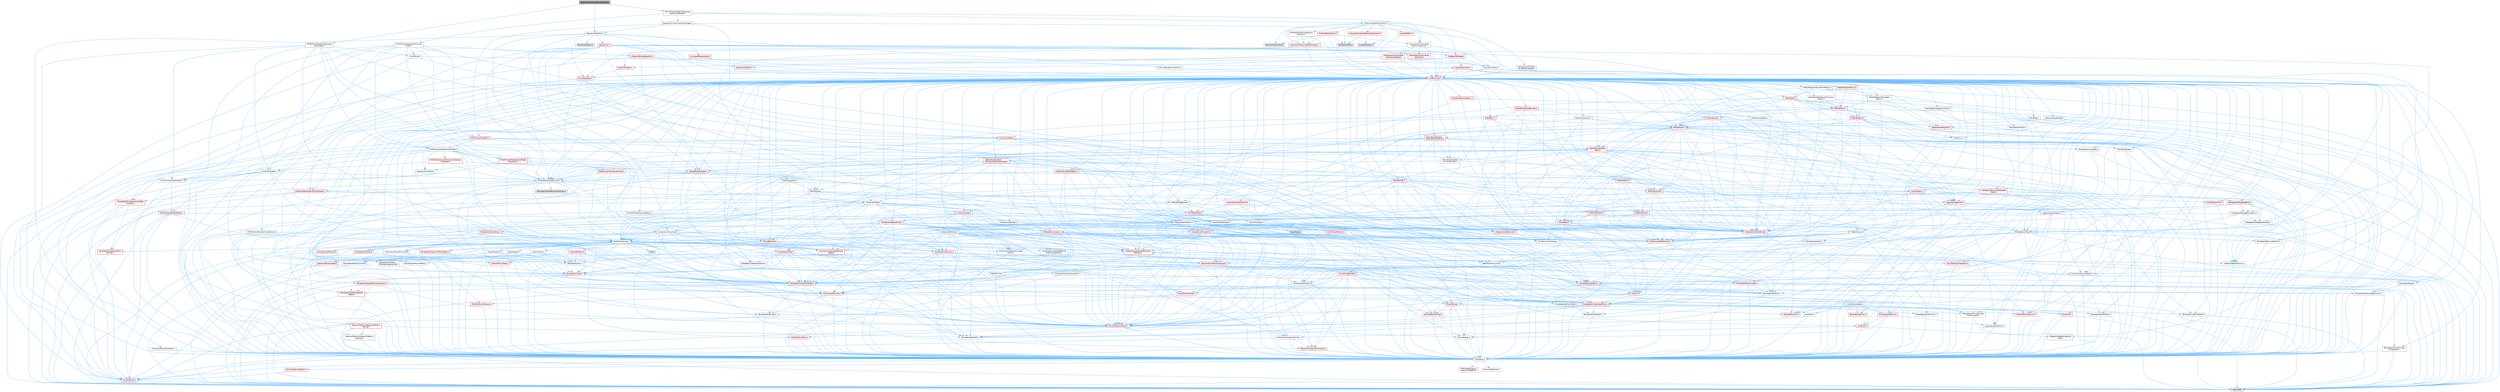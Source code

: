 digraph "SequencerTrackAreaViewModel.h"
{
 // INTERACTIVE_SVG=YES
 // LATEX_PDF_SIZE
  bgcolor="transparent";
  edge [fontname=Helvetica,fontsize=10,labelfontname=Helvetica,labelfontsize=10];
  node [fontname=Helvetica,fontsize=10,shape=box,height=0.2,width=0.4];
  Node1 [id="Node000001",label="SequencerTrackAreaViewModel.h",height=0.2,width=0.4,color="gray40", fillcolor="grey60", style="filled", fontcolor="black",tooltip=" "];
  Node1 -> Node2 [id="edge1_Node000001_Node000002",color="steelblue1",style="solid",tooltip=" "];
  Node2 [id="Node000002",label="MVVM/ViewModels/TrackArea\lViewModel.h",height=0.2,width=0.4,color="grey40", fillcolor="white", style="filled",URL="$dd/d8e/TrackAreaViewModel_8h.html",tooltip=" "];
  Node2 -> Node3 [id="edge2_Node000002_Node000003",color="steelblue1",style="solid",tooltip=" "];
  Node3 [id="Node000003",label="Containers/Array.h",height=0.2,width=0.4,color="grey40", fillcolor="white", style="filled",URL="$df/dd0/Array_8h.html",tooltip=" "];
  Node3 -> Node4 [id="edge3_Node000003_Node000004",color="steelblue1",style="solid",tooltip=" "];
  Node4 [id="Node000004",label="CoreTypes.h",height=0.2,width=0.4,color="grey40", fillcolor="white", style="filled",URL="$dc/dec/CoreTypes_8h.html",tooltip=" "];
  Node4 -> Node5 [id="edge4_Node000004_Node000005",color="steelblue1",style="solid",tooltip=" "];
  Node5 [id="Node000005",label="HAL/Platform.h",height=0.2,width=0.4,color="red", fillcolor="#FFF0F0", style="filled",URL="$d9/dd0/Platform_8h.html",tooltip=" "];
  Node5 -> Node8 [id="edge5_Node000005_Node000008",color="steelblue1",style="solid",tooltip=" "];
  Node8 [id="Node000008",label="type_traits",height=0.2,width=0.4,color="grey60", fillcolor="#E0E0E0", style="filled",tooltip=" "];
  Node4 -> Node15 [id="edge6_Node000004_Node000015",color="steelblue1",style="solid",tooltip=" "];
  Node15 [id="Node000015",label="ProfilingDebugging\l/UMemoryDefines.h",height=0.2,width=0.4,color="grey40", fillcolor="white", style="filled",URL="$d2/da2/UMemoryDefines_8h.html",tooltip=" "];
  Node4 -> Node16 [id="edge7_Node000004_Node000016",color="steelblue1",style="solid",tooltip=" "];
  Node16 [id="Node000016",label="Misc/CoreMiscDefines.h",height=0.2,width=0.4,color="red", fillcolor="#FFF0F0", style="filled",URL="$da/d38/CoreMiscDefines_8h.html",tooltip=" "];
  Node16 -> Node5 [id="edge8_Node000016_Node000005",color="steelblue1",style="solid",tooltip=" "];
  Node4 -> Node17 [id="edge9_Node000004_Node000017",color="steelblue1",style="solid",tooltip=" "];
  Node17 [id="Node000017",label="Misc/CoreDefines.h",height=0.2,width=0.4,color="grey40", fillcolor="white", style="filled",URL="$d3/dd2/CoreDefines_8h.html",tooltip=" "];
  Node3 -> Node18 [id="edge10_Node000003_Node000018",color="steelblue1",style="solid",tooltip=" "];
  Node18 [id="Node000018",label="Misc/AssertionMacros.h",height=0.2,width=0.4,color="red", fillcolor="#FFF0F0", style="filled",URL="$d0/dfa/AssertionMacros_8h.html",tooltip=" "];
  Node18 -> Node4 [id="edge11_Node000018_Node000004",color="steelblue1",style="solid",tooltip=" "];
  Node18 -> Node5 [id="edge12_Node000018_Node000005",color="steelblue1",style="solid",tooltip=" "];
  Node18 -> Node19 [id="edge13_Node000018_Node000019",color="steelblue1",style="solid",tooltip=" "];
  Node19 [id="Node000019",label="HAL/PlatformMisc.h",height=0.2,width=0.4,color="red", fillcolor="#FFF0F0", style="filled",URL="$d0/df5/PlatformMisc_8h.html",tooltip=" "];
  Node19 -> Node4 [id="edge14_Node000019_Node000004",color="steelblue1",style="solid",tooltip=" "];
  Node18 -> Node55 [id="edge15_Node000018_Node000055",color="steelblue1",style="solid",tooltip=" "];
  Node55 [id="Node000055",label="Templates/EnableIf.h",height=0.2,width=0.4,color="grey40", fillcolor="white", style="filled",URL="$d7/d60/EnableIf_8h.html",tooltip=" "];
  Node55 -> Node4 [id="edge16_Node000055_Node000004",color="steelblue1",style="solid",tooltip=" "];
  Node18 -> Node61 [id="edge17_Node000018_Node000061",color="steelblue1",style="solid",tooltip=" "];
  Node61 [id="Node000061",label="Misc/VarArgs.h",height=0.2,width=0.4,color="grey40", fillcolor="white", style="filled",URL="$d5/d6f/VarArgs_8h.html",tooltip=" "];
  Node61 -> Node4 [id="edge18_Node000061_Node000004",color="steelblue1",style="solid",tooltip=" "];
  Node3 -> Node69 [id="edge19_Node000003_Node000069",color="steelblue1",style="solid",tooltip=" "];
  Node69 [id="Node000069",label="Misc/IntrusiveUnsetOptional\lState.h",height=0.2,width=0.4,color="red", fillcolor="#FFF0F0", style="filled",URL="$d2/d0a/IntrusiveUnsetOptionalState_8h.html",tooltip=" "];
  Node3 -> Node71 [id="edge20_Node000003_Node000071",color="steelblue1",style="solid",tooltip=" "];
  Node71 [id="Node000071",label="Misc/ReverseIterate.h",height=0.2,width=0.4,color="red", fillcolor="#FFF0F0", style="filled",URL="$db/de3/ReverseIterate_8h.html",tooltip=" "];
  Node71 -> Node5 [id="edge21_Node000071_Node000005",color="steelblue1",style="solid",tooltip=" "];
  Node3 -> Node73 [id="edge22_Node000003_Node000073",color="steelblue1",style="solid",tooltip=" "];
  Node73 [id="Node000073",label="HAL/UnrealMemory.h",height=0.2,width=0.4,color="red", fillcolor="#FFF0F0", style="filled",URL="$d9/d96/UnrealMemory_8h.html",tooltip=" "];
  Node73 -> Node4 [id="edge23_Node000073_Node000004",color="steelblue1",style="solid",tooltip=" "];
  Node73 -> Node77 [id="edge24_Node000073_Node000077",color="steelblue1",style="solid",tooltip=" "];
  Node77 [id="Node000077",label="HAL/MemoryBase.h",height=0.2,width=0.4,color="grey40", fillcolor="white", style="filled",URL="$d6/d9f/MemoryBase_8h.html",tooltip=" "];
  Node77 -> Node4 [id="edge25_Node000077_Node000004",color="steelblue1",style="solid",tooltip=" "];
  Node77 -> Node48 [id="edge26_Node000077_Node000048",color="steelblue1",style="solid",tooltip=" "];
  Node48 [id="Node000048",label="HAL/PlatformAtomics.h",height=0.2,width=0.4,color="red", fillcolor="#FFF0F0", style="filled",URL="$d3/d36/PlatformAtomics_8h.html",tooltip=" "];
  Node48 -> Node4 [id="edge27_Node000048_Node000004",color="steelblue1",style="solid",tooltip=" "];
  Node77 -> Node31 [id="edge28_Node000077_Node000031",color="steelblue1",style="solid",tooltip=" "];
  Node31 [id="Node000031",label="HAL/PlatformCrt.h",height=0.2,width=0.4,color="red", fillcolor="#FFF0F0", style="filled",URL="$d8/d75/PlatformCrt_8h.html",tooltip=" "];
  Node77 -> Node78 [id="edge29_Node000077_Node000078",color="steelblue1",style="solid",tooltip=" "];
  Node78 [id="Node000078",label="Misc/Exec.h",height=0.2,width=0.4,color="grey40", fillcolor="white", style="filled",URL="$de/ddb/Exec_8h.html",tooltip=" "];
  Node78 -> Node4 [id="edge30_Node000078_Node000004",color="steelblue1",style="solid",tooltip=" "];
  Node78 -> Node18 [id="edge31_Node000078_Node000018",color="steelblue1",style="solid",tooltip=" "];
  Node77 -> Node79 [id="edge32_Node000077_Node000079",color="steelblue1",style="solid",tooltip=" "];
  Node79 [id="Node000079",label="Misc/OutputDevice.h",height=0.2,width=0.4,color="red", fillcolor="#FFF0F0", style="filled",URL="$d7/d32/OutputDevice_8h.html",tooltip=" "];
  Node79 -> Node26 [id="edge33_Node000079_Node000026",color="steelblue1",style="solid",tooltip=" "];
  Node26 [id="Node000026",label="CoreFwd.h",height=0.2,width=0.4,color="red", fillcolor="#FFF0F0", style="filled",URL="$d1/d1e/CoreFwd_8h.html",tooltip=" "];
  Node26 -> Node4 [id="edge34_Node000026_Node000004",color="steelblue1",style="solid",tooltip=" "];
  Node26 -> Node27 [id="edge35_Node000026_Node000027",color="steelblue1",style="solid",tooltip=" "];
  Node27 [id="Node000027",label="Containers/ContainersFwd.h",height=0.2,width=0.4,color="grey40", fillcolor="white", style="filled",URL="$d4/d0a/ContainersFwd_8h.html",tooltip=" "];
  Node27 -> Node5 [id="edge36_Node000027_Node000005",color="steelblue1",style="solid",tooltip=" "];
  Node27 -> Node4 [id="edge37_Node000027_Node000004",color="steelblue1",style="solid",tooltip=" "];
  Node27 -> Node24 [id="edge38_Node000027_Node000024",color="steelblue1",style="solid",tooltip=" "];
  Node24 [id="Node000024",label="Traits/IsContiguousContainer.h",height=0.2,width=0.4,color="red", fillcolor="#FFF0F0", style="filled",URL="$d5/d3c/IsContiguousContainer_8h.html",tooltip=" "];
  Node24 -> Node4 [id="edge39_Node000024_Node000004",color="steelblue1",style="solid",tooltip=" "];
  Node26 -> Node29 [id="edge40_Node000026_Node000029",color="steelblue1",style="solid",tooltip=" "];
  Node29 [id="Node000029",label="UObject/UObjectHierarchy\lFwd.h",height=0.2,width=0.4,color="grey40", fillcolor="white", style="filled",URL="$d3/d13/UObjectHierarchyFwd_8h.html",tooltip=" "];
  Node79 -> Node4 [id="edge41_Node000079_Node000004",color="steelblue1",style="solid",tooltip=" "];
  Node79 -> Node80 [id="edge42_Node000079_Node000080",color="steelblue1",style="solid",tooltip=" "];
  Node80 [id="Node000080",label="Logging/LogVerbosity.h",height=0.2,width=0.4,color="grey40", fillcolor="white", style="filled",URL="$d2/d8f/LogVerbosity_8h.html",tooltip=" "];
  Node80 -> Node4 [id="edge43_Node000080_Node000004",color="steelblue1",style="solid",tooltip=" "];
  Node79 -> Node61 [id="edge44_Node000079_Node000061",color="steelblue1",style="solid",tooltip=" "];
  Node77 -> Node81 [id="edge45_Node000077_Node000081",color="steelblue1",style="solid",tooltip=" "];
  Node81 [id="Node000081",label="Templates/Atomic.h",height=0.2,width=0.4,color="red", fillcolor="#FFF0F0", style="filled",URL="$d3/d91/Atomic_8h.html",tooltip=" "];
  Node73 -> Node90 [id="edge46_Node000073_Node000090",color="steelblue1",style="solid",tooltip=" "];
  Node90 [id="Node000090",label="HAL/PlatformMemory.h",height=0.2,width=0.4,color="red", fillcolor="#FFF0F0", style="filled",URL="$de/d68/PlatformMemory_8h.html",tooltip=" "];
  Node90 -> Node4 [id="edge47_Node000090_Node000004",color="steelblue1",style="solid",tooltip=" "];
  Node73 -> Node93 [id="edge48_Node000073_Node000093",color="steelblue1",style="solid",tooltip=" "];
  Node93 [id="Node000093",label="Templates/IsPointer.h",height=0.2,width=0.4,color="grey40", fillcolor="white", style="filled",URL="$d7/d05/IsPointer_8h.html",tooltip=" "];
  Node93 -> Node4 [id="edge49_Node000093_Node000004",color="steelblue1",style="solid",tooltip=" "];
  Node3 -> Node94 [id="edge50_Node000003_Node000094",color="steelblue1",style="solid",tooltip=" "];
  Node94 [id="Node000094",label="Templates/UnrealTypeTraits.h",height=0.2,width=0.4,color="red", fillcolor="#FFF0F0", style="filled",URL="$d2/d2d/UnrealTypeTraits_8h.html",tooltip=" "];
  Node94 -> Node4 [id="edge51_Node000094_Node000004",color="steelblue1",style="solid",tooltip=" "];
  Node94 -> Node93 [id="edge52_Node000094_Node000093",color="steelblue1",style="solid",tooltip=" "];
  Node94 -> Node18 [id="edge53_Node000094_Node000018",color="steelblue1",style="solid",tooltip=" "];
  Node94 -> Node86 [id="edge54_Node000094_Node000086",color="steelblue1",style="solid",tooltip=" "];
  Node86 [id="Node000086",label="Templates/AndOrNot.h",height=0.2,width=0.4,color="grey40", fillcolor="white", style="filled",URL="$db/d0a/AndOrNot_8h.html",tooltip=" "];
  Node86 -> Node4 [id="edge55_Node000086_Node000004",color="steelblue1",style="solid",tooltip=" "];
  Node94 -> Node55 [id="edge56_Node000094_Node000055",color="steelblue1",style="solid",tooltip=" "];
  Node94 -> Node95 [id="edge57_Node000094_Node000095",color="steelblue1",style="solid",tooltip=" "];
  Node95 [id="Node000095",label="Templates/IsArithmetic.h",height=0.2,width=0.4,color="grey40", fillcolor="white", style="filled",URL="$d2/d5d/IsArithmetic_8h.html",tooltip=" "];
  Node95 -> Node4 [id="edge58_Node000095_Node000004",color="steelblue1",style="solid",tooltip=" "];
  Node94 -> Node97 [id="edge59_Node000094_Node000097",color="steelblue1",style="solid",tooltip=" "];
  Node97 [id="Node000097",label="Templates/IsPODType.h",height=0.2,width=0.4,color="grey40", fillcolor="white", style="filled",URL="$d7/db1/IsPODType_8h.html",tooltip=" "];
  Node97 -> Node4 [id="edge60_Node000097_Node000004",color="steelblue1",style="solid",tooltip=" "];
  Node94 -> Node98 [id="edge61_Node000094_Node000098",color="steelblue1",style="solid",tooltip=" "];
  Node98 [id="Node000098",label="Templates/IsUECoreType.h",height=0.2,width=0.4,color="grey40", fillcolor="white", style="filled",URL="$d1/db8/IsUECoreType_8h.html",tooltip=" "];
  Node98 -> Node4 [id="edge62_Node000098_Node000004",color="steelblue1",style="solid",tooltip=" "];
  Node98 -> Node8 [id="edge63_Node000098_Node000008",color="steelblue1",style="solid",tooltip=" "];
  Node94 -> Node87 [id="edge64_Node000094_Node000087",color="steelblue1",style="solid",tooltip=" "];
  Node87 [id="Node000087",label="Templates/IsTriviallyCopy\lConstructible.h",height=0.2,width=0.4,color="grey40", fillcolor="white", style="filled",URL="$d3/d78/IsTriviallyCopyConstructible_8h.html",tooltip=" "];
  Node87 -> Node4 [id="edge65_Node000087_Node000004",color="steelblue1",style="solid",tooltip=" "];
  Node87 -> Node8 [id="edge66_Node000087_Node000008",color="steelblue1",style="solid",tooltip=" "];
  Node3 -> Node99 [id="edge67_Node000003_Node000099",color="steelblue1",style="solid",tooltip=" "];
  Node99 [id="Node000099",label="Templates/UnrealTemplate.h",height=0.2,width=0.4,color="red", fillcolor="#FFF0F0", style="filled",URL="$d4/d24/UnrealTemplate_8h.html",tooltip=" "];
  Node99 -> Node4 [id="edge68_Node000099_Node000004",color="steelblue1",style="solid",tooltip=" "];
  Node99 -> Node93 [id="edge69_Node000099_Node000093",color="steelblue1",style="solid",tooltip=" "];
  Node99 -> Node73 [id="edge70_Node000099_Node000073",color="steelblue1",style="solid",tooltip=" "];
  Node99 -> Node94 [id="edge71_Node000099_Node000094",color="steelblue1",style="solid",tooltip=" "];
  Node99 -> Node102 [id="edge72_Node000099_Node000102",color="steelblue1",style="solid",tooltip=" "];
  Node102 [id="Node000102",label="Templates/RemoveReference.h",height=0.2,width=0.4,color="grey40", fillcolor="white", style="filled",URL="$da/dbe/RemoveReference_8h.html",tooltip=" "];
  Node102 -> Node4 [id="edge73_Node000102_Node000004",color="steelblue1",style="solid",tooltip=" "];
  Node99 -> Node63 [id="edge74_Node000099_Node000063",color="steelblue1",style="solid",tooltip=" "];
  Node63 [id="Node000063",label="Templates/Requires.h",height=0.2,width=0.4,color="grey40", fillcolor="white", style="filled",URL="$dc/d96/Requires_8h.html",tooltip=" "];
  Node63 -> Node55 [id="edge75_Node000063_Node000055",color="steelblue1",style="solid",tooltip=" "];
  Node63 -> Node8 [id="edge76_Node000063_Node000008",color="steelblue1",style="solid",tooltip=" "];
  Node99 -> Node103 [id="edge77_Node000099_Node000103",color="steelblue1",style="solid",tooltip=" "];
  Node103 [id="Node000103",label="Templates/TypeCompatible\lBytes.h",height=0.2,width=0.4,color="red", fillcolor="#FFF0F0", style="filled",URL="$df/d0a/TypeCompatibleBytes_8h.html",tooltip=" "];
  Node103 -> Node4 [id="edge78_Node000103_Node000004",color="steelblue1",style="solid",tooltip=" "];
  Node103 -> Node8 [id="edge79_Node000103_Node000008",color="steelblue1",style="solid",tooltip=" "];
  Node99 -> Node24 [id="edge80_Node000099_Node000024",color="steelblue1",style="solid",tooltip=" "];
  Node99 -> Node8 [id="edge81_Node000099_Node000008",color="steelblue1",style="solid",tooltip=" "];
  Node3 -> Node105 [id="edge82_Node000003_Node000105",color="steelblue1",style="solid",tooltip=" "];
  Node105 [id="Node000105",label="Containers/AllowShrinking.h",height=0.2,width=0.4,color="grey40", fillcolor="white", style="filled",URL="$d7/d1a/AllowShrinking_8h.html",tooltip=" "];
  Node105 -> Node4 [id="edge83_Node000105_Node000004",color="steelblue1",style="solid",tooltip=" "];
  Node3 -> Node106 [id="edge84_Node000003_Node000106",color="steelblue1",style="solid",tooltip=" "];
  Node106 [id="Node000106",label="Containers/ContainerAllocation\lPolicies.h",height=0.2,width=0.4,color="red", fillcolor="#FFF0F0", style="filled",URL="$d7/dff/ContainerAllocationPolicies_8h.html",tooltip=" "];
  Node106 -> Node4 [id="edge85_Node000106_Node000004",color="steelblue1",style="solid",tooltip=" "];
  Node106 -> Node106 [id="edge86_Node000106_Node000106",color="steelblue1",style="solid",tooltip=" "];
  Node106 -> Node108 [id="edge87_Node000106_Node000108",color="steelblue1",style="solid",tooltip=" "];
  Node108 [id="Node000108",label="HAL/PlatformMath.h",height=0.2,width=0.4,color="red", fillcolor="#FFF0F0", style="filled",URL="$dc/d53/PlatformMath_8h.html",tooltip=" "];
  Node108 -> Node4 [id="edge88_Node000108_Node000004",color="steelblue1",style="solid",tooltip=" "];
  Node106 -> Node73 [id="edge89_Node000106_Node000073",color="steelblue1",style="solid",tooltip=" "];
  Node106 -> Node41 [id="edge90_Node000106_Node000041",color="steelblue1",style="solid",tooltip=" "];
  Node41 [id="Node000041",label="Math/NumericLimits.h",height=0.2,width=0.4,color="grey40", fillcolor="white", style="filled",URL="$df/d1b/NumericLimits_8h.html",tooltip=" "];
  Node41 -> Node4 [id="edge91_Node000041_Node000004",color="steelblue1",style="solid",tooltip=" "];
  Node106 -> Node18 [id="edge92_Node000106_Node000018",color="steelblue1",style="solid",tooltip=" "];
  Node106 -> Node117 [id="edge93_Node000106_Node000117",color="steelblue1",style="solid",tooltip=" "];
  Node117 [id="Node000117",label="Templates/MemoryOps.h",height=0.2,width=0.4,color="red", fillcolor="#FFF0F0", style="filled",URL="$db/dea/MemoryOps_8h.html",tooltip=" "];
  Node117 -> Node4 [id="edge94_Node000117_Node000004",color="steelblue1",style="solid",tooltip=" "];
  Node117 -> Node73 [id="edge95_Node000117_Node000073",color="steelblue1",style="solid",tooltip=" "];
  Node117 -> Node88 [id="edge96_Node000117_Node000088",color="steelblue1",style="solid",tooltip=" "];
  Node88 [id="Node000088",label="Templates/IsTriviallyCopy\lAssignable.h",height=0.2,width=0.4,color="grey40", fillcolor="white", style="filled",URL="$d2/df2/IsTriviallyCopyAssignable_8h.html",tooltip=" "];
  Node88 -> Node4 [id="edge97_Node000088_Node000004",color="steelblue1",style="solid",tooltip=" "];
  Node88 -> Node8 [id="edge98_Node000088_Node000008",color="steelblue1",style="solid",tooltip=" "];
  Node117 -> Node87 [id="edge99_Node000117_Node000087",color="steelblue1",style="solid",tooltip=" "];
  Node117 -> Node63 [id="edge100_Node000117_Node000063",color="steelblue1",style="solid",tooltip=" "];
  Node117 -> Node94 [id="edge101_Node000117_Node000094",color="steelblue1",style="solid",tooltip=" "];
  Node117 -> Node8 [id="edge102_Node000117_Node000008",color="steelblue1",style="solid",tooltip=" "];
  Node106 -> Node103 [id="edge103_Node000106_Node000103",color="steelblue1",style="solid",tooltip=" "];
  Node106 -> Node8 [id="edge104_Node000106_Node000008",color="steelblue1",style="solid",tooltip=" "];
  Node3 -> Node118 [id="edge105_Node000003_Node000118",color="steelblue1",style="solid",tooltip=" "];
  Node118 [id="Node000118",label="Containers/ContainerElement\lTypeCompatibility.h",height=0.2,width=0.4,color="grey40", fillcolor="white", style="filled",URL="$df/ddf/ContainerElementTypeCompatibility_8h.html",tooltip=" "];
  Node118 -> Node4 [id="edge106_Node000118_Node000004",color="steelblue1",style="solid",tooltip=" "];
  Node118 -> Node94 [id="edge107_Node000118_Node000094",color="steelblue1",style="solid",tooltip=" "];
  Node3 -> Node119 [id="edge108_Node000003_Node000119",color="steelblue1",style="solid",tooltip=" "];
  Node119 [id="Node000119",label="Serialization/Archive.h",height=0.2,width=0.4,color="red", fillcolor="#FFF0F0", style="filled",URL="$d7/d3b/Archive_8h.html",tooltip=" "];
  Node119 -> Node26 [id="edge109_Node000119_Node000026",color="steelblue1",style="solid",tooltip=" "];
  Node119 -> Node4 [id="edge110_Node000119_Node000004",color="steelblue1",style="solid",tooltip=" "];
  Node119 -> Node120 [id="edge111_Node000119_Node000120",color="steelblue1",style="solid",tooltip=" "];
  Node120 [id="Node000120",label="HAL/PlatformProperties.h",height=0.2,width=0.4,color="red", fillcolor="#FFF0F0", style="filled",URL="$d9/db0/PlatformProperties_8h.html",tooltip=" "];
  Node120 -> Node4 [id="edge112_Node000120_Node000004",color="steelblue1",style="solid",tooltip=" "];
  Node119 -> Node123 [id="edge113_Node000119_Node000123",color="steelblue1",style="solid",tooltip=" "];
  Node123 [id="Node000123",label="Internationalization\l/TextNamespaceFwd.h",height=0.2,width=0.4,color="grey40", fillcolor="white", style="filled",URL="$d8/d97/TextNamespaceFwd_8h.html",tooltip=" "];
  Node123 -> Node4 [id="edge114_Node000123_Node000004",color="steelblue1",style="solid",tooltip=" "];
  Node119 -> Node18 [id="edge115_Node000119_Node000018",color="steelblue1",style="solid",tooltip=" "];
  Node119 -> Node124 [id="edge116_Node000119_Node000124",color="steelblue1",style="solid",tooltip=" "];
  Node124 [id="Node000124",label="Misc/EngineVersionBase.h",height=0.2,width=0.4,color="grey40", fillcolor="white", style="filled",URL="$d5/d2b/EngineVersionBase_8h.html",tooltip=" "];
  Node124 -> Node4 [id="edge117_Node000124_Node000004",color="steelblue1",style="solid",tooltip=" "];
  Node119 -> Node61 [id="edge118_Node000119_Node000061",color="steelblue1",style="solid",tooltip=" "];
  Node119 -> Node55 [id="edge119_Node000119_Node000055",color="steelblue1",style="solid",tooltip=" "];
  Node119 -> Node127 [id="edge120_Node000119_Node000127",color="steelblue1",style="solid",tooltip=" "];
  Node127 [id="Node000127",label="Templates/IsEnumClass.h",height=0.2,width=0.4,color="grey40", fillcolor="white", style="filled",URL="$d7/d15/IsEnumClass_8h.html",tooltip=" "];
  Node127 -> Node4 [id="edge121_Node000127_Node000004",color="steelblue1",style="solid",tooltip=" "];
  Node127 -> Node86 [id="edge122_Node000127_Node000086",color="steelblue1",style="solid",tooltip=" "];
  Node119 -> Node99 [id="edge123_Node000119_Node000099",color="steelblue1",style="solid",tooltip=" "];
  Node119 -> Node128 [id="edge124_Node000119_Node000128",color="steelblue1",style="solid",tooltip=" "];
  Node128 [id="Node000128",label="UObject/ObjectVersion.h",height=0.2,width=0.4,color="grey40", fillcolor="white", style="filled",URL="$da/d63/ObjectVersion_8h.html",tooltip=" "];
  Node128 -> Node4 [id="edge125_Node000128_Node000004",color="steelblue1",style="solid",tooltip=" "];
  Node3 -> Node129 [id="edge126_Node000003_Node000129",color="steelblue1",style="solid",tooltip=" "];
  Node129 [id="Node000129",label="Serialization/MemoryImage\lWriter.h",height=0.2,width=0.4,color="grey40", fillcolor="white", style="filled",URL="$d0/d08/MemoryImageWriter_8h.html",tooltip=" "];
  Node129 -> Node4 [id="edge127_Node000129_Node000004",color="steelblue1",style="solid",tooltip=" "];
  Node129 -> Node130 [id="edge128_Node000129_Node000130",color="steelblue1",style="solid",tooltip=" "];
  Node130 [id="Node000130",label="Serialization/MemoryLayout.h",height=0.2,width=0.4,color="red", fillcolor="#FFF0F0", style="filled",URL="$d7/d66/MemoryLayout_8h.html",tooltip=" "];
  Node130 -> Node133 [id="edge129_Node000130_Node000133",color="steelblue1",style="solid",tooltip=" "];
  Node133 [id="Node000133",label="Containers/EnumAsByte.h",height=0.2,width=0.4,color="grey40", fillcolor="white", style="filled",URL="$d6/d9a/EnumAsByte_8h.html",tooltip=" "];
  Node133 -> Node4 [id="edge130_Node000133_Node000004",color="steelblue1",style="solid",tooltip=" "];
  Node133 -> Node97 [id="edge131_Node000133_Node000097",color="steelblue1",style="solid",tooltip=" "];
  Node133 -> Node134 [id="edge132_Node000133_Node000134",color="steelblue1",style="solid",tooltip=" "];
  Node134 [id="Node000134",label="Templates/TypeHash.h",height=0.2,width=0.4,color="red", fillcolor="#FFF0F0", style="filled",URL="$d1/d62/TypeHash_8h.html",tooltip=" "];
  Node134 -> Node4 [id="edge133_Node000134_Node000004",color="steelblue1",style="solid",tooltip=" "];
  Node134 -> Node63 [id="edge134_Node000134_Node000063",color="steelblue1",style="solid",tooltip=" "];
  Node134 -> Node135 [id="edge135_Node000134_Node000135",color="steelblue1",style="solid",tooltip=" "];
  Node135 [id="Node000135",label="Misc/Crc.h",height=0.2,width=0.4,color="red", fillcolor="#FFF0F0", style="filled",URL="$d4/dd2/Crc_8h.html",tooltip=" "];
  Node135 -> Node4 [id="edge136_Node000135_Node000004",color="steelblue1",style="solid",tooltip=" "];
  Node135 -> Node75 [id="edge137_Node000135_Node000075",color="steelblue1",style="solid",tooltip=" "];
  Node75 [id="Node000075",label="HAL/PlatformString.h",height=0.2,width=0.4,color="red", fillcolor="#FFF0F0", style="filled",URL="$db/db5/PlatformString_8h.html",tooltip=" "];
  Node75 -> Node4 [id="edge138_Node000075_Node000004",color="steelblue1",style="solid",tooltip=" "];
  Node135 -> Node18 [id="edge139_Node000135_Node000018",color="steelblue1",style="solid",tooltip=" "];
  Node135 -> Node136 [id="edge140_Node000135_Node000136",color="steelblue1",style="solid",tooltip=" "];
  Node136 [id="Node000136",label="Misc/CString.h",height=0.2,width=0.4,color="red", fillcolor="#FFF0F0", style="filled",URL="$d2/d49/CString_8h.html",tooltip=" "];
  Node136 -> Node4 [id="edge141_Node000136_Node000004",color="steelblue1",style="solid",tooltip=" "];
  Node136 -> Node31 [id="edge142_Node000136_Node000031",color="steelblue1",style="solid",tooltip=" "];
  Node136 -> Node75 [id="edge143_Node000136_Node000075",color="steelblue1",style="solid",tooltip=" "];
  Node136 -> Node18 [id="edge144_Node000136_Node000018",color="steelblue1",style="solid",tooltip=" "];
  Node136 -> Node137 [id="edge145_Node000136_Node000137",color="steelblue1",style="solid",tooltip=" "];
  Node137 [id="Node000137",label="Misc/Char.h",height=0.2,width=0.4,color="red", fillcolor="#FFF0F0", style="filled",URL="$d0/d58/Char_8h.html",tooltip=" "];
  Node137 -> Node4 [id="edge146_Node000137_Node000004",color="steelblue1",style="solid",tooltip=" "];
  Node137 -> Node8 [id="edge147_Node000137_Node000008",color="steelblue1",style="solid",tooltip=" "];
  Node136 -> Node61 [id="edge148_Node000136_Node000061",color="steelblue1",style="solid",tooltip=" "];
  Node135 -> Node137 [id="edge149_Node000135_Node000137",color="steelblue1",style="solid",tooltip=" "];
  Node135 -> Node94 [id="edge150_Node000135_Node000094",color="steelblue1",style="solid",tooltip=" "];
  Node134 -> Node8 [id="edge151_Node000134_Node000008",color="steelblue1",style="solid",tooltip=" "];
  Node130 -> Node21 [id="edge152_Node000130_Node000021",color="steelblue1",style="solid",tooltip=" "];
  Node21 [id="Node000021",label="Containers/StringFwd.h",height=0.2,width=0.4,color="grey40", fillcolor="white", style="filled",URL="$df/d37/StringFwd_8h.html",tooltip=" "];
  Node21 -> Node4 [id="edge153_Node000021_Node000004",color="steelblue1",style="solid",tooltip=" "];
  Node21 -> Node22 [id="edge154_Node000021_Node000022",color="steelblue1",style="solid",tooltip=" "];
  Node22 [id="Node000022",label="Traits/ElementType.h",height=0.2,width=0.4,color="red", fillcolor="#FFF0F0", style="filled",URL="$d5/d4f/ElementType_8h.html",tooltip=" "];
  Node22 -> Node5 [id="edge155_Node000022_Node000005",color="steelblue1",style="solid",tooltip=" "];
  Node22 -> Node8 [id="edge156_Node000022_Node000008",color="steelblue1",style="solid",tooltip=" "];
  Node21 -> Node24 [id="edge157_Node000021_Node000024",color="steelblue1",style="solid",tooltip=" "];
  Node130 -> Node73 [id="edge158_Node000130_Node000073",color="steelblue1",style="solid",tooltip=" "];
  Node130 -> Node55 [id="edge159_Node000130_Node000055",color="steelblue1",style="solid",tooltip=" "];
  Node130 -> Node99 [id="edge160_Node000130_Node000099",color="steelblue1",style="solid",tooltip=" "];
  Node3 -> Node143 [id="edge161_Node000003_Node000143",color="steelblue1",style="solid",tooltip=" "];
  Node143 [id="Node000143",label="Algo/Heapify.h",height=0.2,width=0.4,color="grey40", fillcolor="white", style="filled",URL="$d0/d2a/Heapify_8h.html",tooltip=" "];
  Node143 -> Node144 [id="edge162_Node000143_Node000144",color="steelblue1",style="solid",tooltip=" "];
  Node144 [id="Node000144",label="Algo/Impl/BinaryHeap.h",height=0.2,width=0.4,color="red", fillcolor="#FFF0F0", style="filled",URL="$d7/da3/Algo_2Impl_2BinaryHeap_8h.html",tooltip=" "];
  Node144 -> Node145 [id="edge163_Node000144_Node000145",color="steelblue1",style="solid",tooltip=" "];
  Node145 [id="Node000145",label="Templates/Invoke.h",height=0.2,width=0.4,color="red", fillcolor="#FFF0F0", style="filled",URL="$d7/deb/Invoke_8h.html",tooltip=" "];
  Node145 -> Node4 [id="edge164_Node000145_Node000004",color="steelblue1",style="solid",tooltip=" "];
  Node145 -> Node99 [id="edge165_Node000145_Node000099",color="steelblue1",style="solid",tooltip=" "];
  Node145 -> Node8 [id="edge166_Node000145_Node000008",color="steelblue1",style="solid",tooltip=" "];
  Node144 -> Node8 [id="edge167_Node000144_Node000008",color="steelblue1",style="solid",tooltip=" "];
  Node143 -> Node149 [id="edge168_Node000143_Node000149",color="steelblue1",style="solid",tooltip=" "];
  Node149 [id="Node000149",label="Templates/IdentityFunctor.h",height=0.2,width=0.4,color="grey40", fillcolor="white", style="filled",URL="$d7/d2e/IdentityFunctor_8h.html",tooltip=" "];
  Node149 -> Node5 [id="edge169_Node000149_Node000005",color="steelblue1",style="solid",tooltip=" "];
  Node143 -> Node145 [id="edge170_Node000143_Node000145",color="steelblue1",style="solid",tooltip=" "];
  Node143 -> Node150 [id="edge171_Node000143_Node000150",color="steelblue1",style="solid",tooltip=" "];
  Node150 [id="Node000150",label="Templates/Less.h",height=0.2,width=0.4,color="grey40", fillcolor="white", style="filled",URL="$de/dc8/Less_8h.html",tooltip=" "];
  Node150 -> Node4 [id="edge172_Node000150_Node000004",color="steelblue1",style="solid",tooltip=" "];
  Node150 -> Node99 [id="edge173_Node000150_Node000099",color="steelblue1",style="solid",tooltip=" "];
  Node143 -> Node99 [id="edge174_Node000143_Node000099",color="steelblue1",style="solid",tooltip=" "];
  Node3 -> Node151 [id="edge175_Node000003_Node000151",color="steelblue1",style="solid",tooltip=" "];
  Node151 [id="Node000151",label="Algo/HeapSort.h",height=0.2,width=0.4,color="grey40", fillcolor="white", style="filled",URL="$d3/d92/HeapSort_8h.html",tooltip=" "];
  Node151 -> Node144 [id="edge176_Node000151_Node000144",color="steelblue1",style="solid",tooltip=" "];
  Node151 -> Node149 [id="edge177_Node000151_Node000149",color="steelblue1",style="solid",tooltip=" "];
  Node151 -> Node150 [id="edge178_Node000151_Node000150",color="steelblue1",style="solid",tooltip=" "];
  Node151 -> Node99 [id="edge179_Node000151_Node000099",color="steelblue1",style="solid",tooltip=" "];
  Node3 -> Node152 [id="edge180_Node000003_Node000152",color="steelblue1",style="solid",tooltip=" "];
  Node152 [id="Node000152",label="Algo/IsHeap.h",height=0.2,width=0.4,color="grey40", fillcolor="white", style="filled",URL="$de/d32/IsHeap_8h.html",tooltip=" "];
  Node152 -> Node144 [id="edge181_Node000152_Node000144",color="steelblue1",style="solid",tooltip=" "];
  Node152 -> Node149 [id="edge182_Node000152_Node000149",color="steelblue1",style="solid",tooltip=" "];
  Node152 -> Node145 [id="edge183_Node000152_Node000145",color="steelblue1",style="solid",tooltip=" "];
  Node152 -> Node150 [id="edge184_Node000152_Node000150",color="steelblue1",style="solid",tooltip=" "];
  Node152 -> Node99 [id="edge185_Node000152_Node000099",color="steelblue1",style="solid",tooltip=" "];
  Node3 -> Node144 [id="edge186_Node000003_Node000144",color="steelblue1",style="solid",tooltip=" "];
  Node3 -> Node153 [id="edge187_Node000003_Node000153",color="steelblue1",style="solid",tooltip=" "];
  Node153 [id="Node000153",label="Algo/StableSort.h",height=0.2,width=0.4,color="red", fillcolor="#FFF0F0", style="filled",URL="$d7/d3c/StableSort_8h.html",tooltip=" "];
  Node153 -> Node149 [id="edge188_Node000153_Node000149",color="steelblue1",style="solid",tooltip=" "];
  Node153 -> Node145 [id="edge189_Node000153_Node000145",color="steelblue1",style="solid",tooltip=" "];
  Node153 -> Node150 [id="edge190_Node000153_Node000150",color="steelblue1",style="solid",tooltip=" "];
  Node153 -> Node99 [id="edge191_Node000153_Node000099",color="steelblue1",style="solid",tooltip=" "];
  Node3 -> Node156 [id="edge192_Node000003_Node000156",color="steelblue1",style="solid",tooltip=" "];
  Node156 [id="Node000156",label="Concepts/GetTypeHashable.h",height=0.2,width=0.4,color="grey40", fillcolor="white", style="filled",URL="$d3/da2/GetTypeHashable_8h.html",tooltip=" "];
  Node156 -> Node4 [id="edge193_Node000156_Node000004",color="steelblue1",style="solid",tooltip=" "];
  Node156 -> Node134 [id="edge194_Node000156_Node000134",color="steelblue1",style="solid",tooltip=" "];
  Node3 -> Node149 [id="edge195_Node000003_Node000149",color="steelblue1",style="solid",tooltip=" "];
  Node3 -> Node145 [id="edge196_Node000003_Node000145",color="steelblue1",style="solid",tooltip=" "];
  Node3 -> Node150 [id="edge197_Node000003_Node000150",color="steelblue1",style="solid",tooltip=" "];
  Node3 -> Node157 [id="edge198_Node000003_Node000157",color="steelblue1",style="solid",tooltip=" "];
  Node157 [id="Node000157",label="Templates/LosesQualifiers\lFromTo.h",height=0.2,width=0.4,color="red", fillcolor="#FFF0F0", style="filled",URL="$d2/db3/LosesQualifiersFromTo_8h.html",tooltip=" "];
  Node157 -> Node8 [id="edge199_Node000157_Node000008",color="steelblue1",style="solid",tooltip=" "];
  Node3 -> Node63 [id="edge200_Node000003_Node000063",color="steelblue1",style="solid",tooltip=" "];
  Node3 -> Node158 [id="edge201_Node000003_Node000158",color="steelblue1",style="solid",tooltip=" "];
  Node158 [id="Node000158",label="Templates/Sorting.h",height=0.2,width=0.4,color="red", fillcolor="#FFF0F0", style="filled",URL="$d3/d9e/Sorting_8h.html",tooltip=" "];
  Node158 -> Node4 [id="edge202_Node000158_Node000004",color="steelblue1",style="solid",tooltip=" "];
  Node158 -> Node108 [id="edge203_Node000158_Node000108",color="steelblue1",style="solid",tooltip=" "];
  Node158 -> Node150 [id="edge204_Node000158_Node000150",color="steelblue1",style="solid",tooltip=" "];
  Node3 -> Node162 [id="edge205_Node000003_Node000162",color="steelblue1",style="solid",tooltip=" "];
  Node162 [id="Node000162",label="Templates/AlignmentTemplates.h",height=0.2,width=0.4,color="red", fillcolor="#FFF0F0", style="filled",URL="$dd/d32/AlignmentTemplates_8h.html",tooltip=" "];
  Node162 -> Node4 [id="edge206_Node000162_Node000004",color="steelblue1",style="solid",tooltip=" "];
  Node162 -> Node93 [id="edge207_Node000162_Node000093",color="steelblue1",style="solid",tooltip=" "];
  Node3 -> Node22 [id="edge208_Node000003_Node000022",color="steelblue1",style="solid",tooltip=" "];
  Node3 -> Node114 [id="edge209_Node000003_Node000114",color="steelblue1",style="solid",tooltip=" "];
  Node114 [id="Node000114",label="limits",height=0.2,width=0.4,color="grey60", fillcolor="#E0E0E0", style="filled",tooltip=" "];
  Node3 -> Node8 [id="edge210_Node000003_Node000008",color="steelblue1",style="solid",tooltip=" "];
  Node2 -> Node4 [id="edge211_Node000002_Node000004",color="steelblue1",style="solid",tooltip=" "];
  Node2 -> Node163 [id="edge212_Node000002_Node000163",color="steelblue1",style="solid",tooltip=" "];
  Node163 [id="Node000163",label="MVVM/ICastable.h",height=0.2,width=0.4,color="grey40", fillcolor="white", style="filled",URL="$de/de7/ICastable_8h.html",tooltip=" "];
  Node163 -> Node5 [id="edge213_Node000163_Node000005",color="steelblue1",style="solid",tooltip=" "];
  Node163 -> Node164 [id="edge214_Node000163_Node000164",color="steelblue1",style="solid",tooltip=" "];
  Node164 [id="Node000164",label="MVVM/ViewModelTypeID.h",height=0.2,width=0.4,color="grey40", fillcolor="white", style="filled",URL="$d7/d3e/ViewModelTypeID_8h.html",tooltip=" "];
  Node164 -> Node4 [id="edge215_Node000164_Node000004",color="steelblue1",style="solid",tooltip=" "];
  Node164 -> Node165 [id="edge216_Node000164_Node000165",color="steelblue1",style="solid",tooltip=" "];
  Node165 [id="Node000165",label="MVVM/CastableTypeTable.h",height=0.2,width=0.4,color="red", fillcolor="#FFF0F0", style="filled",URL="$d4/dab/CastableTypeTable_8h.html",tooltip=" "];
  Node165 -> Node4 [id="edge217_Node000165_Node000004",color="steelblue1",style="solid",tooltip=" "];
  Node165 -> Node5 [id="edge218_Node000165_Node000005",color="steelblue1",style="solid",tooltip=" "];
  Node165 -> Node99 [id="edge219_Node000165_Node000099",color="steelblue1",style="solid",tooltip=" "];
  Node165 -> Node167 [id="edge220_Node000165_Node000167",color="steelblue1",style="solid",tooltip=" "];
  Node167 [id="Node000167",label="UObject/NameTypes.h",height=0.2,width=0.4,color="grey40", fillcolor="white", style="filled",URL="$d6/d35/NameTypes_8h.html",tooltip=" "];
  Node167 -> Node4 [id="edge221_Node000167_Node000004",color="steelblue1",style="solid",tooltip=" "];
  Node167 -> Node18 [id="edge222_Node000167_Node000018",color="steelblue1",style="solid",tooltip=" "];
  Node167 -> Node73 [id="edge223_Node000167_Node000073",color="steelblue1",style="solid",tooltip=" "];
  Node167 -> Node94 [id="edge224_Node000167_Node000094",color="steelblue1",style="solid",tooltip=" "];
  Node167 -> Node99 [id="edge225_Node000167_Node000099",color="steelblue1",style="solid",tooltip=" "];
  Node167 -> Node168 [id="edge226_Node000167_Node000168",color="steelblue1",style="solid",tooltip=" "];
  Node168 [id="Node000168",label="Containers/UnrealString.h",height=0.2,width=0.4,color="red", fillcolor="#FFF0F0", style="filled",URL="$d5/dba/UnrealString_8h.html",tooltip=" "];
  Node167 -> Node172 [id="edge227_Node000167_Node000172",color="steelblue1",style="solid",tooltip=" "];
  Node172 [id="Node000172",label="HAL/CriticalSection.h",height=0.2,width=0.4,color="red", fillcolor="#FFF0F0", style="filled",URL="$d6/d90/CriticalSection_8h.html",tooltip=" "];
  Node167 -> Node175 [id="edge228_Node000167_Node000175",color="steelblue1",style="solid",tooltip=" "];
  Node175 [id="Node000175",label="Containers/StringConv.h",height=0.2,width=0.4,color="red", fillcolor="#FFF0F0", style="filled",URL="$d3/ddf/StringConv_8h.html",tooltip=" "];
  Node175 -> Node4 [id="edge229_Node000175_Node000004",color="steelblue1",style="solid",tooltip=" "];
  Node175 -> Node18 [id="edge230_Node000175_Node000018",color="steelblue1",style="solid",tooltip=" "];
  Node175 -> Node106 [id="edge231_Node000175_Node000106",color="steelblue1",style="solid",tooltip=" "];
  Node175 -> Node3 [id="edge232_Node000175_Node000003",color="steelblue1",style="solid",tooltip=" "];
  Node175 -> Node136 [id="edge233_Node000175_Node000136",color="steelblue1",style="solid",tooltip=" "];
  Node175 -> Node176 [id="edge234_Node000175_Node000176",color="steelblue1",style="solid",tooltip=" "];
  Node176 [id="Node000176",label="Templates/IsArray.h",height=0.2,width=0.4,color="grey40", fillcolor="white", style="filled",URL="$d8/d8d/IsArray_8h.html",tooltip=" "];
  Node176 -> Node4 [id="edge235_Node000176_Node000004",color="steelblue1",style="solid",tooltip=" "];
  Node175 -> Node99 [id="edge236_Node000175_Node000099",color="steelblue1",style="solid",tooltip=" "];
  Node175 -> Node94 [id="edge237_Node000175_Node000094",color="steelblue1",style="solid",tooltip=" "];
  Node175 -> Node22 [id="edge238_Node000175_Node000022",color="steelblue1",style="solid",tooltip=" "];
  Node175 -> Node24 [id="edge239_Node000175_Node000024",color="steelblue1",style="solid",tooltip=" "];
  Node175 -> Node8 [id="edge240_Node000175_Node000008",color="steelblue1",style="solid",tooltip=" "];
  Node167 -> Node21 [id="edge241_Node000167_Node000021",color="steelblue1",style="solid",tooltip=" "];
  Node167 -> Node177 [id="edge242_Node000167_Node000177",color="steelblue1",style="solid",tooltip=" "];
  Node177 [id="Node000177",label="UObject/UnrealNames.h",height=0.2,width=0.4,color="red", fillcolor="#FFF0F0", style="filled",URL="$d8/db1/UnrealNames_8h.html",tooltip=" "];
  Node177 -> Node4 [id="edge243_Node000177_Node000004",color="steelblue1",style="solid",tooltip=" "];
  Node167 -> Node81 [id="edge244_Node000167_Node000081",color="steelblue1",style="solid",tooltip=" "];
  Node167 -> Node130 [id="edge245_Node000167_Node000130",color="steelblue1",style="solid",tooltip=" "];
  Node167 -> Node69 [id="edge246_Node000167_Node000069",color="steelblue1",style="solid",tooltip=" "];
  Node167 -> Node179 [id="edge247_Node000167_Node000179",color="steelblue1",style="solid",tooltip=" "];
  Node179 [id="Node000179",label="Misc/StringBuilder.h",height=0.2,width=0.4,color="red", fillcolor="#FFF0F0", style="filled",URL="$d4/d52/StringBuilder_8h.html",tooltip=" "];
  Node179 -> Node21 [id="edge248_Node000179_Node000021",color="steelblue1",style="solid",tooltip=" "];
  Node179 -> Node4 [id="edge249_Node000179_Node000004",color="steelblue1",style="solid",tooltip=" "];
  Node179 -> Node75 [id="edge250_Node000179_Node000075",color="steelblue1",style="solid",tooltip=" "];
  Node179 -> Node73 [id="edge251_Node000179_Node000073",color="steelblue1",style="solid",tooltip=" "];
  Node179 -> Node18 [id="edge252_Node000179_Node000018",color="steelblue1",style="solid",tooltip=" "];
  Node179 -> Node136 [id="edge253_Node000179_Node000136",color="steelblue1",style="solid",tooltip=" "];
  Node179 -> Node55 [id="edge254_Node000179_Node000055",color="steelblue1",style="solid",tooltip=" "];
  Node179 -> Node63 [id="edge255_Node000179_Node000063",color="steelblue1",style="solid",tooltip=" "];
  Node179 -> Node99 [id="edge256_Node000179_Node000099",color="steelblue1",style="solid",tooltip=" "];
  Node179 -> Node94 [id="edge257_Node000179_Node000094",color="steelblue1",style="solid",tooltip=" "];
  Node179 -> Node24 [id="edge258_Node000179_Node000024",color="steelblue1",style="solid",tooltip=" "];
  Node179 -> Node8 [id="edge259_Node000179_Node000008",color="steelblue1",style="solid",tooltip=" "];
  Node167 -> Node54 [id="edge260_Node000167_Node000054",color="steelblue1",style="solid",tooltip=" "];
  Node54 [id="Node000054",label="Trace/Trace.h",height=0.2,width=0.4,color="grey60", fillcolor="#E0E0E0", style="filled",tooltip=" "];
  Node165 -> Node8 [id="edge261_Node000165_Node000008",color="steelblue1",style="solid",tooltip=" "];
  Node163 -> Node18 [id="edge262_Node000163_Node000018",color="steelblue1",style="solid",tooltip=" "];
  Node163 -> Node145 [id="edge263_Node000163_Node000145",color="steelblue1",style="solid",tooltip=" "];
  Node163 -> Node185 [id="edge264_Node000163_Node000185",color="steelblue1",style="solid",tooltip=" "];
  Node185 [id="Node000185",label="Templates/SharedPointer.h",height=0.2,width=0.4,color="grey40", fillcolor="white", style="filled",URL="$d2/d17/SharedPointer_8h.html",tooltip=" "];
  Node185 -> Node4 [id="edge265_Node000185_Node000004",color="steelblue1",style="solid",tooltip=" "];
  Node185 -> Node69 [id="edge266_Node000185_Node000069",color="steelblue1",style="solid",tooltip=" "];
  Node185 -> Node186 [id="edge267_Node000185_Node000186",color="steelblue1",style="solid",tooltip=" "];
  Node186 [id="Node000186",label="Templates/PointerIsConvertible\lFromTo.h",height=0.2,width=0.4,color="red", fillcolor="#FFF0F0", style="filled",URL="$d6/d65/PointerIsConvertibleFromTo_8h.html",tooltip=" "];
  Node186 -> Node4 [id="edge268_Node000186_Node000004",color="steelblue1",style="solid",tooltip=" "];
  Node186 -> Node157 [id="edge269_Node000186_Node000157",color="steelblue1",style="solid",tooltip=" "];
  Node186 -> Node8 [id="edge270_Node000186_Node000008",color="steelblue1",style="solid",tooltip=" "];
  Node185 -> Node18 [id="edge271_Node000185_Node000018",color="steelblue1",style="solid",tooltip=" "];
  Node185 -> Node73 [id="edge272_Node000185_Node000073",color="steelblue1",style="solid",tooltip=" "];
  Node185 -> Node3 [id="edge273_Node000185_Node000003",color="steelblue1",style="solid",tooltip=" "];
  Node185 -> Node187 [id="edge274_Node000185_Node000187",color="steelblue1",style="solid",tooltip=" "];
  Node187 [id="Node000187",label="Containers/Map.h",height=0.2,width=0.4,color="grey40", fillcolor="white", style="filled",URL="$df/d79/Map_8h.html",tooltip=" "];
  Node187 -> Node4 [id="edge275_Node000187_Node000004",color="steelblue1",style="solid",tooltip=" "];
  Node187 -> Node188 [id="edge276_Node000187_Node000188",color="steelblue1",style="solid",tooltip=" "];
  Node188 [id="Node000188",label="Algo/Reverse.h",height=0.2,width=0.4,color="grey40", fillcolor="white", style="filled",URL="$d5/d93/Reverse_8h.html",tooltip=" "];
  Node188 -> Node4 [id="edge277_Node000188_Node000004",color="steelblue1",style="solid",tooltip=" "];
  Node188 -> Node99 [id="edge278_Node000188_Node000099",color="steelblue1",style="solid",tooltip=" "];
  Node187 -> Node118 [id="edge279_Node000187_Node000118",color="steelblue1",style="solid",tooltip=" "];
  Node187 -> Node189 [id="edge280_Node000187_Node000189",color="steelblue1",style="solid",tooltip=" "];
  Node189 [id="Node000189",label="Containers/Set.h",height=0.2,width=0.4,color="red", fillcolor="#FFF0F0", style="filled",URL="$d4/d45/Set_8h.html",tooltip=" "];
  Node189 -> Node106 [id="edge281_Node000189_Node000106",color="steelblue1",style="solid",tooltip=" "];
  Node189 -> Node118 [id="edge282_Node000189_Node000118",color="steelblue1",style="solid",tooltip=" "];
  Node189 -> Node191 [id="edge283_Node000189_Node000191",color="steelblue1",style="solid",tooltip=" "];
  Node191 [id="Node000191",label="Containers/SparseArray.h",height=0.2,width=0.4,color="red", fillcolor="#FFF0F0", style="filled",URL="$d5/dbf/SparseArray_8h.html",tooltip=" "];
  Node191 -> Node4 [id="edge284_Node000191_Node000004",color="steelblue1",style="solid",tooltip=" "];
  Node191 -> Node18 [id="edge285_Node000191_Node000018",color="steelblue1",style="solid",tooltip=" "];
  Node191 -> Node73 [id="edge286_Node000191_Node000073",color="steelblue1",style="solid",tooltip=" "];
  Node191 -> Node94 [id="edge287_Node000191_Node000094",color="steelblue1",style="solid",tooltip=" "];
  Node191 -> Node99 [id="edge288_Node000191_Node000099",color="steelblue1",style="solid",tooltip=" "];
  Node191 -> Node106 [id="edge289_Node000191_Node000106",color="steelblue1",style="solid",tooltip=" "];
  Node191 -> Node150 [id="edge290_Node000191_Node000150",color="steelblue1",style="solid",tooltip=" "];
  Node191 -> Node3 [id="edge291_Node000191_Node000003",color="steelblue1",style="solid",tooltip=" "];
  Node191 -> Node161 [id="edge292_Node000191_Node000161",color="steelblue1",style="solid",tooltip=" "];
  Node161 [id="Node000161",label="Math/UnrealMathUtility.h",height=0.2,width=0.4,color="red", fillcolor="#FFF0F0", style="filled",URL="$db/db8/UnrealMathUtility_8h.html",tooltip=" "];
  Node161 -> Node4 [id="edge293_Node000161_Node000004",color="steelblue1",style="solid",tooltip=" "];
  Node161 -> Node18 [id="edge294_Node000161_Node000018",color="steelblue1",style="solid",tooltip=" "];
  Node161 -> Node108 [id="edge295_Node000161_Node000108",color="steelblue1",style="solid",tooltip=" "];
  Node161 -> Node63 [id="edge296_Node000161_Node000063",color="steelblue1",style="solid",tooltip=" "];
  Node191 -> Node192 [id="edge297_Node000191_Node000192",color="steelblue1",style="solid",tooltip=" "];
  Node192 [id="Node000192",label="Containers/ScriptArray.h",height=0.2,width=0.4,color="red", fillcolor="#FFF0F0", style="filled",URL="$dc/daf/ScriptArray_8h.html",tooltip=" "];
  Node192 -> Node4 [id="edge298_Node000192_Node000004",color="steelblue1",style="solid",tooltip=" "];
  Node192 -> Node18 [id="edge299_Node000192_Node000018",color="steelblue1",style="solid",tooltip=" "];
  Node192 -> Node73 [id="edge300_Node000192_Node000073",color="steelblue1",style="solid",tooltip=" "];
  Node192 -> Node105 [id="edge301_Node000192_Node000105",color="steelblue1",style="solid",tooltip=" "];
  Node192 -> Node106 [id="edge302_Node000192_Node000106",color="steelblue1",style="solid",tooltip=" "];
  Node192 -> Node3 [id="edge303_Node000192_Node000003",color="steelblue1",style="solid",tooltip=" "];
  Node191 -> Node193 [id="edge304_Node000191_Node000193",color="steelblue1",style="solid",tooltip=" "];
  Node193 [id="Node000193",label="Containers/BitArray.h",height=0.2,width=0.4,color="grey40", fillcolor="white", style="filled",URL="$d1/de4/BitArray_8h.html",tooltip=" "];
  Node193 -> Node106 [id="edge305_Node000193_Node000106",color="steelblue1",style="solid",tooltip=" "];
  Node193 -> Node4 [id="edge306_Node000193_Node000004",color="steelblue1",style="solid",tooltip=" "];
  Node193 -> Node48 [id="edge307_Node000193_Node000048",color="steelblue1",style="solid",tooltip=" "];
  Node193 -> Node73 [id="edge308_Node000193_Node000073",color="steelblue1",style="solid",tooltip=" "];
  Node193 -> Node161 [id="edge309_Node000193_Node000161",color="steelblue1",style="solid",tooltip=" "];
  Node193 -> Node18 [id="edge310_Node000193_Node000018",color="steelblue1",style="solid",tooltip=" "];
  Node193 -> Node43 [id="edge311_Node000193_Node000043",color="steelblue1",style="solid",tooltip=" "];
  Node43 [id="Node000043",label="Misc/EnumClassFlags.h",height=0.2,width=0.4,color="grey40", fillcolor="white", style="filled",URL="$d8/de7/EnumClassFlags_8h.html",tooltip=" "];
  Node193 -> Node119 [id="edge312_Node000193_Node000119",color="steelblue1",style="solid",tooltip=" "];
  Node193 -> Node129 [id="edge313_Node000193_Node000129",color="steelblue1",style="solid",tooltip=" "];
  Node193 -> Node130 [id="edge314_Node000193_Node000130",color="steelblue1",style="solid",tooltip=" "];
  Node193 -> Node55 [id="edge315_Node000193_Node000055",color="steelblue1",style="solid",tooltip=" "];
  Node193 -> Node145 [id="edge316_Node000193_Node000145",color="steelblue1",style="solid",tooltip=" "];
  Node193 -> Node99 [id="edge317_Node000193_Node000099",color="steelblue1",style="solid",tooltip=" "];
  Node193 -> Node94 [id="edge318_Node000193_Node000094",color="steelblue1",style="solid",tooltip=" "];
  Node191 -> Node129 [id="edge319_Node000191_Node000129",color="steelblue1",style="solid",tooltip=" "];
  Node191 -> Node168 [id="edge320_Node000191_Node000168",color="steelblue1",style="solid",tooltip=" "];
  Node191 -> Node69 [id="edge321_Node000191_Node000069",color="steelblue1",style="solid",tooltip=" "];
  Node189 -> Node27 [id="edge322_Node000189_Node000027",color="steelblue1",style="solid",tooltip=" "];
  Node189 -> Node161 [id="edge323_Node000189_Node000161",color="steelblue1",style="solid",tooltip=" "];
  Node189 -> Node18 [id="edge324_Node000189_Node000018",color="steelblue1",style="solid",tooltip=" "];
  Node189 -> Node209 [id="edge325_Node000189_Node000209",color="steelblue1",style="solid",tooltip=" "];
  Node209 [id="Node000209",label="Misc/StructBuilder.h",height=0.2,width=0.4,color="grey40", fillcolor="white", style="filled",URL="$d9/db3/StructBuilder_8h.html",tooltip=" "];
  Node209 -> Node4 [id="edge326_Node000209_Node000004",color="steelblue1",style="solid",tooltip=" "];
  Node209 -> Node161 [id="edge327_Node000209_Node000161",color="steelblue1",style="solid",tooltip=" "];
  Node209 -> Node162 [id="edge328_Node000209_Node000162",color="steelblue1",style="solid",tooltip=" "];
  Node189 -> Node129 [id="edge329_Node000189_Node000129",color="steelblue1",style="solid",tooltip=" "];
  Node189 -> Node210 [id="edge330_Node000189_Node000210",color="steelblue1",style="solid",tooltip=" "];
  Node210 [id="Node000210",label="Templates/Function.h",height=0.2,width=0.4,color="red", fillcolor="#FFF0F0", style="filled",URL="$df/df5/Function_8h.html",tooltip=" "];
  Node210 -> Node4 [id="edge331_Node000210_Node000004",color="steelblue1",style="solid",tooltip=" "];
  Node210 -> Node18 [id="edge332_Node000210_Node000018",color="steelblue1",style="solid",tooltip=" "];
  Node210 -> Node69 [id="edge333_Node000210_Node000069",color="steelblue1",style="solid",tooltip=" "];
  Node210 -> Node73 [id="edge334_Node000210_Node000073",color="steelblue1",style="solid",tooltip=" "];
  Node210 -> Node94 [id="edge335_Node000210_Node000094",color="steelblue1",style="solid",tooltip=" "];
  Node210 -> Node145 [id="edge336_Node000210_Node000145",color="steelblue1",style="solid",tooltip=" "];
  Node210 -> Node99 [id="edge337_Node000210_Node000099",color="steelblue1",style="solid",tooltip=" "];
  Node210 -> Node63 [id="edge338_Node000210_Node000063",color="steelblue1",style="solid",tooltip=" "];
  Node210 -> Node161 [id="edge339_Node000210_Node000161",color="steelblue1",style="solid",tooltip=" "];
  Node210 -> Node8 [id="edge340_Node000210_Node000008",color="steelblue1",style="solid",tooltip=" "];
  Node189 -> Node158 [id="edge341_Node000189_Node000158",color="steelblue1",style="solid",tooltip=" "];
  Node189 -> Node134 [id="edge342_Node000189_Node000134",color="steelblue1",style="solid",tooltip=" "];
  Node189 -> Node99 [id="edge343_Node000189_Node000099",color="steelblue1",style="solid",tooltip=" "];
  Node189 -> Node8 [id="edge344_Node000189_Node000008",color="steelblue1",style="solid",tooltip=" "];
  Node187 -> Node168 [id="edge345_Node000187_Node000168",color="steelblue1",style="solid",tooltip=" "];
  Node187 -> Node18 [id="edge346_Node000187_Node000018",color="steelblue1",style="solid",tooltip=" "];
  Node187 -> Node209 [id="edge347_Node000187_Node000209",color="steelblue1",style="solid",tooltip=" "];
  Node187 -> Node210 [id="edge348_Node000187_Node000210",color="steelblue1",style="solid",tooltip=" "];
  Node187 -> Node158 [id="edge349_Node000187_Node000158",color="steelblue1",style="solid",tooltip=" "];
  Node187 -> Node213 [id="edge350_Node000187_Node000213",color="steelblue1",style="solid",tooltip=" "];
  Node213 [id="Node000213",label="Templates/Tuple.h",height=0.2,width=0.4,color="red", fillcolor="#FFF0F0", style="filled",URL="$d2/d4f/Tuple_8h.html",tooltip=" "];
  Node213 -> Node4 [id="edge351_Node000213_Node000004",color="steelblue1",style="solid",tooltip=" "];
  Node213 -> Node99 [id="edge352_Node000213_Node000099",color="steelblue1",style="solid",tooltip=" "];
  Node213 -> Node214 [id="edge353_Node000213_Node000214",color="steelblue1",style="solid",tooltip=" "];
  Node214 [id="Node000214",label="Delegates/IntegerSequence.h",height=0.2,width=0.4,color="grey40", fillcolor="white", style="filled",URL="$d2/dcc/IntegerSequence_8h.html",tooltip=" "];
  Node214 -> Node4 [id="edge354_Node000214_Node000004",color="steelblue1",style="solid",tooltip=" "];
  Node213 -> Node145 [id="edge355_Node000213_Node000145",color="steelblue1",style="solid",tooltip=" "];
  Node213 -> Node130 [id="edge356_Node000213_Node000130",color="steelblue1",style="solid",tooltip=" "];
  Node213 -> Node63 [id="edge357_Node000213_Node000063",color="steelblue1",style="solid",tooltip=" "];
  Node213 -> Node134 [id="edge358_Node000213_Node000134",color="steelblue1",style="solid",tooltip=" "];
  Node213 -> Node8 [id="edge359_Node000213_Node000008",color="steelblue1",style="solid",tooltip=" "];
  Node187 -> Node99 [id="edge360_Node000187_Node000099",color="steelblue1",style="solid",tooltip=" "];
  Node187 -> Node94 [id="edge361_Node000187_Node000094",color="steelblue1",style="solid",tooltip=" "];
  Node187 -> Node8 [id="edge362_Node000187_Node000008",color="steelblue1",style="solid",tooltip=" "];
  Node185 -> Node216 [id="edge363_Node000185_Node000216",color="steelblue1",style="solid",tooltip=" "];
  Node216 [id="Node000216",label="CoreGlobals.h",height=0.2,width=0.4,color="red", fillcolor="#FFF0F0", style="filled",URL="$d5/d8c/CoreGlobals_8h.html",tooltip=" "];
  Node216 -> Node168 [id="edge364_Node000216_Node000168",color="steelblue1",style="solid",tooltip=" "];
  Node216 -> Node4 [id="edge365_Node000216_Node000004",color="steelblue1",style="solid",tooltip=" "];
  Node216 -> Node217 [id="edge366_Node000216_Node000217",color="steelblue1",style="solid",tooltip=" "];
  Node217 [id="Node000217",label="HAL/PlatformTLS.h",height=0.2,width=0.4,color="red", fillcolor="#FFF0F0", style="filled",URL="$d0/def/PlatformTLS_8h.html",tooltip=" "];
  Node217 -> Node4 [id="edge367_Node000217_Node000004",color="steelblue1",style="solid",tooltip=" "];
  Node216 -> Node220 [id="edge368_Node000216_Node000220",color="steelblue1",style="solid",tooltip=" "];
  Node220 [id="Node000220",label="Logging/LogMacros.h",height=0.2,width=0.4,color="red", fillcolor="#FFF0F0", style="filled",URL="$d0/d16/LogMacros_8h.html",tooltip=" "];
  Node220 -> Node168 [id="edge369_Node000220_Node000168",color="steelblue1",style="solid",tooltip=" "];
  Node220 -> Node4 [id="edge370_Node000220_Node000004",color="steelblue1",style="solid",tooltip=" "];
  Node220 -> Node221 [id="edge371_Node000220_Node000221",color="steelblue1",style="solid",tooltip=" "];
  Node221 [id="Node000221",label="Logging/LogCategory.h",height=0.2,width=0.4,color="grey40", fillcolor="white", style="filled",URL="$d9/d36/LogCategory_8h.html",tooltip=" "];
  Node221 -> Node4 [id="edge372_Node000221_Node000004",color="steelblue1",style="solid",tooltip=" "];
  Node221 -> Node80 [id="edge373_Node000221_Node000080",color="steelblue1",style="solid",tooltip=" "];
  Node221 -> Node167 [id="edge374_Node000221_Node000167",color="steelblue1",style="solid",tooltip=" "];
  Node220 -> Node80 [id="edge375_Node000220_Node000080",color="steelblue1",style="solid",tooltip=" "];
  Node220 -> Node18 [id="edge376_Node000220_Node000018",color="steelblue1",style="solid",tooltip=" "];
  Node220 -> Node61 [id="edge377_Node000220_Node000061",color="steelblue1",style="solid",tooltip=" "];
  Node220 -> Node55 [id="edge378_Node000220_Node000055",color="steelblue1",style="solid",tooltip=" "];
  Node220 -> Node8 [id="edge379_Node000220_Node000008",color="steelblue1",style="solid",tooltip=" "];
  Node216 -> Node43 [id="edge380_Node000216_Node000043",color="steelblue1",style="solid",tooltip=" "];
  Node216 -> Node79 [id="edge381_Node000216_Node000079",color="steelblue1",style="solid",tooltip=" "];
  Node216 -> Node81 [id="edge382_Node000216_Node000081",color="steelblue1",style="solid",tooltip=" "];
  Node216 -> Node167 [id="edge383_Node000216_Node000167",color="steelblue1",style="solid",tooltip=" "];
  Node185 -> Node224 [id="edge384_Node000185_Node000224",color="steelblue1",style="solid",tooltip=" "];
  Node224 [id="Node000224",label="Templates/SharedPointerInternals.h",height=0.2,width=0.4,color="red", fillcolor="#FFF0F0", style="filled",URL="$de/d3a/SharedPointerInternals_8h.html",tooltip=" "];
  Node224 -> Node4 [id="edge385_Node000224_Node000004",color="steelblue1",style="solid",tooltip=" "];
  Node224 -> Node73 [id="edge386_Node000224_Node000073",color="steelblue1",style="solid",tooltip=" "];
  Node224 -> Node18 [id="edge387_Node000224_Node000018",color="steelblue1",style="solid",tooltip=" "];
  Node224 -> Node102 [id="edge388_Node000224_Node000102",color="steelblue1",style="solid",tooltip=" "];
  Node224 -> Node103 [id="edge389_Node000224_Node000103",color="steelblue1",style="solid",tooltip=" "];
  Node224 -> Node8 [id="edge390_Node000224_Node000008",color="steelblue1",style="solid",tooltip=" "];
  Node185 -> Node227 [id="edge391_Node000185_Node000227",color="steelblue1",style="solid",tooltip=" "];
  Node227 [id="Node000227",label="Templates/SharedPointerTesting.inl",height=0.2,width=0.4,color="grey60", fillcolor="#E0E0E0", style="filled",tooltip=" "];
  Node163 -> Node99 [id="edge392_Node000163_Node000099",color="steelblue1",style="solid",tooltip=" "];
  Node163 -> Node165 [id="edge393_Node000163_Node000165",color="steelblue1",style="solid",tooltip=" "];
  Node163 -> Node8 [id="edge394_Node000163_Node000008",color="steelblue1",style="solid",tooltip=" "];
  Node2 -> Node164 [id="edge395_Node000002_Node000164",color="steelblue1",style="solid",tooltip=" "];
  Node2 -> Node228 [id="edge396_Node000002_Node000228",color="steelblue1",style="solid",tooltip=" "];
  Node228 [id="Node000228",label="MVVM/ViewModels/ViewModel.h",height=0.2,width=0.4,color="grey40", fillcolor="white", style="filled",URL="$d1/df9/ViewModel_8h.html",tooltip=" "];
  Node228 -> Node3 [id="edge397_Node000228_Node000003",color="steelblue1",style="solid",tooltip=" "];
  Node228 -> Node182 [id="edge398_Node000228_Node000182",color="steelblue1",style="solid",tooltip=" "];
  Node182 [id="Node000182",label="Containers/ArrayView.h",height=0.2,width=0.4,color="grey40", fillcolor="white", style="filled",URL="$d7/df4/ArrayView_8h.html",tooltip=" "];
  Node182 -> Node4 [id="edge399_Node000182_Node000004",color="steelblue1",style="solid",tooltip=" "];
  Node182 -> Node27 [id="edge400_Node000182_Node000027",color="steelblue1",style="solid",tooltip=" "];
  Node182 -> Node18 [id="edge401_Node000182_Node000018",color="steelblue1",style="solid",tooltip=" "];
  Node182 -> Node71 [id="edge402_Node000182_Node000071",color="steelblue1",style="solid",tooltip=" "];
  Node182 -> Node69 [id="edge403_Node000182_Node000069",color="steelblue1",style="solid",tooltip=" "];
  Node182 -> Node145 [id="edge404_Node000182_Node000145",color="steelblue1",style="solid",tooltip=" "];
  Node182 -> Node94 [id="edge405_Node000182_Node000094",color="steelblue1",style="solid",tooltip=" "];
  Node182 -> Node22 [id="edge406_Node000182_Node000022",color="steelblue1",style="solid",tooltip=" "];
  Node182 -> Node3 [id="edge407_Node000182_Node000003",color="steelblue1",style="solid",tooltip=" "];
  Node182 -> Node161 [id="edge408_Node000182_Node000161",color="steelblue1",style="solid",tooltip=" "];
  Node182 -> Node8 [id="edge409_Node000182_Node000008",color="steelblue1",style="solid",tooltip=" "];
  Node228 -> Node5 [id="edge410_Node000228_Node000005",color="steelblue1",style="solid",tooltip=" "];
  Node228 -> Node229 [id="edge411_Node000228_Node000229",color="steelblue1",style="solid",tooltip=" "];
  Node229 [id="Node000229",label="MVVM/Extensions/DynamicExtension\lContainer.h",height=0.2,width=0.4,color="red", fillcolor="#FFF0F0", style="filled",URL="$db/d88/DynamicExtensionContainer_8h.html",tooltip=" "];
  Node229 -> Node231 [id="edge412_Node000229_Node000231",color="steelblue1",style="solid",tooltip=" "];
  Node231 [id="Node000231",label="Delegates/Delegate.h",height=0.2,width=0.4,color="red", fillcolor="#FFF0F0", style="filled",URL="$d4/d80/Delegate_8h.html",tooltip=" "];
  Node231 -> Node4 [id="edge413_Node000231_Node000004",color="steelblue1",style="solid",tooltip=" "];
  Node231 -> Node18 [id="edge414_Node000231_Node000018",color="steelblue1",style="solid",tooltip=" "];
  Node231 -> Node167 [id="edge415_Node000231_Node000167",color="steelblue1",style="solid",tooltip=" "];
  Node231 -> Node185 [id="edge416_Node000231_Node000185",color="steelblue1",style="solid",tooltip=" "];
  Node231 -> Node232 [id="edge417_Node000231_Node000232",color="steelblue1",style="solid",tooltip=" "];
  Node232 [id="Node000232",label="UObject/WeakObjectPtrTemplates.h",height=0.2,width=0.4,color="red", fillcolor="#FFF0F0", style="filled",URL="$d8/d3b/WeakObjectPtrTemplates_8h.html",tooltip=" "];
  Node232 -> Node4 [id="edge418_Node000232_Node000004",color="steelblue1",style="solid",tooltip=" "];
  Node232 -> Node157 [id="edge419_Node000232_Node000157",color="steelblue1",style="solid",tooltip=" "];
  Node232 -> Node63 [id="edge420_Node000232_Node000063",color="steelblue1",style="solid",tooltip=" "];
  Node232 -> Node187 [id="edge421_Node000232_Node000187",color="steelblue1",style="solid",tooltip=" "];
  Node232 -> Node8 [id="edge422_Node000232_Node000008",color="steelblue1",style="solid",tooltip=" "];
  Node231 -> Node235 [id="edge423_Node000231_Node000235",color="steelblue1",style="solid",tooltip=" "];
  Node235 [id="Node000235",label="Delegates/MulticastDelegate\lBase.h",height=0.2,width=0.4,color="red", fillcolor="#FFF0F0", style="filled",URL="$db/d16/MulticastDelegateBase_8h.html",tooltip=" "];
  Node235 -> Node4 [id="edge424_Node000235_Node000004",color="steelblue1",style="solid",tooltip=" "];
  Node235 -> Node106 [id="edge425_Node000235_Node000106",color="steelblue1",style="solid",tooltip=" "];
  Node235 -> Node3 [id="edge426_Node000235_Node000003",color="steelblue1",style="solid",tooltip=" "];
  Node235 -> Node161 [id="edge427_Node000235_Node000161",color="steelblue1",style="solid",tooltip=" "];
  Node235 -> Node236 [id="edge428_Node000235_Node000236",color="steelblue1",style="solid",tooltip=" "];
  Node236 [id="Node000236",label="Delegates/IDelegateInstance.h",height=0.2,width=0.4,color="grey40", fillcolor="white", style="filled",URL="$d2/d10/IDelegateInstance_8h.html",tooltip=" "];
  Node236 -> Node4 [id="edge429_Node000236_Node000004",color="steelblue1",style="solid",tooltip=" "];
  Node236 -> Node134 [id="edge430_Node000236_Node000134",color="steelblue1",style="solid",tooltip=" "];
  Node236 -> Node167 [id="edge431_Node000236_Node000167",color="steelblue1",style="solid",tooltip=" "];
  Node236 -> Node237 [id="edge432_Node000236_Node000237",color="steelblue1",style="solid",tooltip=" "];
  Node237 [id="Node000237",label="Delegates/DelegateSettings.h",height=0.2,width=0.4,color="grey40", fillcolor="white", style="filled",URL="$d0/d97/DelegateSettings_8h.html",tooltip=" "];
  Node237 -> Node4 [id="edge433_Node000237_Node000004",color="steelblue1",style="solid",tooltip=" "];
  Node235 -> Node238 [id="edge434_Node000235_Node000238",color="steelblue1",style="solid",tooltip=" "];
  Node238 [id="Node000238",label="Delegates/DelegateBase.h",height=0.2,width=0.4,color="red", fillcolor="#FFF0F0", style="filled",URL="$da/d67/DelegateBase_8h.html",tooltip=" "];
  Node238 -> Node4 [id="edge435_Node000238_Node000004",color="steelblue1",style="solid",tooltip=" "];
  Node238 -> Node106 [id="edge436_Node000238_Node000106",color="steelblue1",style="solid",tooltip=" "];
  Node238 -> Node161 [id="edge437_Node000238_Node000161",color="steelblue1",style="solid",tooltip=" "];
  Node238 -> Node167 [id="edge438_Node000238_Node000167",color="steelblue1",style="solid",tooltip=" "];
  Node238 -> Node237 [id="edge439_Node000238_Node000237",color="steelblue1",style="solid",tooltip=" "];
  Node238 -> Node236 [id="edge440_Node000238_Node000236",color="steelblue1",style="solid",tooltip=" "];
  Node231 -> Node214 [id="edge441_Node000231_Node000214",color="steelblue1",style="solid",tooltip=" "];
  Node229 -> Node163 [id="edge442_Node000229_Node000163",color="steelblue1",style="solid",tooltip=" "];
  Node229 -> Node164 [id="edge443_Node000229_Node000164",color="steelblue1",style="solid",tooltip=" "];
  Node229 -> Node185 [id="edge444_Node000229_Node000185",color="steelblue1",style="solid",tooltip=" "];
  Node228 -> Node163 [id="edge445_Node000228_Node000163",color="steelblue1",style="solid",tooltip=" "];
  Node228 -> Node164 [id="edge446_Node000228_Node000164",color="steelblue1",style="solid",tooltip=" "];
  Node228 -> Node251 [id="edge447_Node000228_Node000251",color="steelblue1",style="solid",tooltip=" "];
  Node251 [id="Node000251",label="MVVM/ViewModels/ViewModel\lHierarchy.h",height=0.2,width=0.4,color="red", fillcolor="#FFF0F0", style="filled",URL="$da/d4e/ViewModelHierarchy_8h.html",tooltip=" "];
  Node251 -> Node187 [id="edge448_Node000251_Node000187",color="steelblue1",style="solid",tooltip=" "];
  Node251 -> Node5 [id="edge449_Node000251_Node000005",color="steelblue1",style="solid",tooltip=" "];
  Node251 -> Node43 [id="edge450_Node000251_Node000043",color="steelblue1",style="solid",tooltip=" "];
  Node251 -> Node255 [id="edge451_Node000251_Node000255",color="steelblue1",style="solid",tooltip=" "];
  Node255 [id="Node000255",label="SequencerCoreFwd.h",height=0.2,width=0.4,color="grey40", fillcolor="white", style="filled",URL="$d7/dc1/SequencerCoreFwd_8h.html",tooltip=" "];
  Node251 -> Node185 [id="edge452_Node000251_Node000185",color="steelblue1",style="solid",tooltip=" "];
  Node228 -> Node202 [id="edge453_Node000228_Node000202",color="steelblue1",style="solid",tooltip=" "];
  Node202 [id="Node000202",label="Misc/Optional.h",height=0.2,width=0.4,color="red", fillcolor="#FFF0F0", style="filled",URL="$d2/dae/Optional_8h.html",tooltip=" "];
  Node202 -> Node4 [id="edge454_Node000202_Node000004",color="steelblue1",style="solid",tooltip=" "];
  Node202 -> Node18 [id="edge455_Node000202_Node000018",color="steelblue1",style="solid",tooltip=" "];
  Node202 -> Node69 [id="edge456_Node000202_Node000069",color="steelblue1",style="solid",tooltip=" "];
  Node202 -> Node117 [id="edge457_Node000202_Node000117",color="steelblue1",style="solid",tooltip=" "];
  Node202 -> Node99 [id="edge458_Node000202_Node000099",color="steelblue1",style="solid",tooltip=" "];
  Node202 -> Node119 [id="edge459_Node000202_Node000119",color="steelblue1",style="solid",tooltip=" "];
  Node228 -> Node255 [id="edge460_Node000228_Node000255",color="steelblue1",style="solid",tooltip=" "];
  Node228 -> Node185 [id="edge461_Node000228_Node000185",color="steelblue1",style="solid",tooltip=" "];
  Node228 -> Node134 [id="edge462_Node000228_Node000134",color="steelblue1",style="solid",tooltip=" "];
  Node228 -> Node99 [id="edge463_Node000228_Node000099",color="steelblue1",style="solid",tooltip=" "];
  Node2 -> Node256 [id="edge464_Node000002_Node000256",color="steelblue1",style="solid",tooltip=" "];
  Node256 [id="Node000256",label="Math/Range.h",height=0.2,width=0.4,color="grey40", fillcolor="white", style="filled",URL="$d9/db6/Range_8h.html",tooltip=" "];
  Node256 -> Node4 [id="edge465_Node000256_Node000004",color="steelblue1",style="solid",tooltip=" "];
  Node256 -> Node3 [id="edge466_Node000256_Node000003",color="steelblue1",style="solid",tooltip=" "];
  Node256 -> Node18 [id="edge467_Node000256_Node000018",color="steelblue1",style="solid",tooltip=" "];
  Node256 -> Node257 [id="edge468_Node000256_Node000257",color="steelblue1",style="solid",tooltip=" "];
  Node257 [id="Node000257",label="Misc/DateTime.h",height=0.2,width=0.4,color="red", fillcolor="#FFF0F0", style="filled",URL="$d1/de9/DateTime_8h.html",tooltip=" "];
  Node257 -> Node21 [id="edge469_Node000257_Node000021",color="steelblue1",style="solid",tooltip=" "];
  Node257 -> Node168 [id="edge470_Node000257_Node000168",color="steelblue1",style="solid",tooltip=" "];
  Node257 -> Node4 [id="edge471_Node000257_Node000004",color="steelblue1",style="solid",tooltip=" "];
  Node257 -> Node258 [id="edge472_Node000257_Node000258",color="steelblue1",style="solid",tooltip=" "];
  Node258 [id="Node000258",label="Misc/Timespan.h",height=0.2,width=0.4,color="grey40", fillcolor="white", style="filled",URL="$da/dd9/Timespan_8h.html",tooltip=" "];
  Node258 -> Node4 [id="edge473_Node000258_Node000004",color="steelblue1",style="solid",tooltip=" "];
  Node258 -> Node259 [id="edge474_Node000258_Node000259",color="steelblue1",style="solid",tooltip=" "];
  Node259 [id="Node000259",label="Math/Interval.h",height=0.2,width=0.4,color="grey40", fillcolor="white", style="filled",URL="$d1/d55/Interval_8h.html",tooltip=" "];
  Node259 -> Node4 [id="edge475_Node000259_Node000004",color="steelblue1",style="solid",tooltip=" "];
  Node259 -> Node95 [id="edge476_Node000259_Node000095",color="steelblue1",style="solid",tooltip=" "];
  Node259 -> Node94 [id="edge477_Node000259_Node000094",color="steelblue1",style="solid",tooltip=" "];
  Node259 -> Node41 [id="edge478_Node000259_Node000041",color="steelblue1",style="solid",tooltip=" "];
  Node259 -> Node161 [id="edge479_Node000259_Node000161",color="steelblue1",style="solid",tooltip=" "];
  Node258 -> Node161 [id="edge480_Node000258_Node000161",color="steelblue1",style="solid",tooltip=" "];
  Node258 -> Node18 [id="edge481_Node000258_Node000018",color="steelblue1",style="solid",tooltip=" "];
  Node257 -> Node119 [id="edge482_Node000257_Node000119",color="steelblue1",style="solid",tooltip=" "];
  Node257 -> Node134 [id="edge483_Node000257_Node000134",color="steelblue1",style="solid",tooltip=" "];
  Node256 -> Node260 [id="edge484_Node000256_Node000260",color="steelblue1",style="solid",tooltip=" "];
  Node260 [id="Node000260",label="Math/RangeBound.h",height=0.2,width=0.4,color="grey40", fillcolor="white", style="filled",URL="$d7/dd8/RangeBound_8h.html",tooltip=" "];
  Node260 -> Node4 [id="edge485_Node000260_Node000004",color="steelblue1",style="solid",tooltip=" "];
  Node260 -> Node18 [id="edge486_Node000260_Node000018",color="steelblue1",style="solid",tooltip=" "];
  Node260 -> Node134 [id="edge487_Node000260_Node000134",color="steelblue1",style="solid",tooltip=" "];
  Node260 -> Node133 [id="edge488_Node000260_Node000133",color="steelblue1",style="solid",tooltip=" "];
  Node260 -> Node261 [id="edge489_Node000260_Node000261",color="steelblue1",style="solid",tooltip=" "];
  Node261 [id="Node000261",label="Misc/FrameNumber.h",height=0.2,width=0.4,color="grey40", fillcolor="white", style="filled",URL="$dd/dbd/FrameNumber_8h.html",tooltip=" "];
  Node261 -> Node4 [id="edge490_Node000261_Node000004",color="steelblue1",style="solid",tooltip=" "];
  Node261 -> Node41 [id="edge491_Node000261_Node000041",color="steelblue1",style="solid",tooltip=" "];
  Node261 -> Node161 [id="edge492_Node000261_Node000161",color="steelblue1",style="solid",tooltip=" "];
  Node261 -> Node55 [id="edge493_Node000261_Node000055",color="steelblue1",style="solid",tooltip=" "];
  Node261 -> Node94 [id="edge494_Node000261_Node000094",color="steelblue1",style="solid",tooltip=" "];
  Node260 -> Node257 [id="edge495_Node000260_Node000257",color="steelblue1",style="solid",tooltip=" "];
  Node256 -> Node261 [id="edge496_Node000256_Node000261",color="steelblue1",style="solid",tooltip=" "];
  Node256 -> Node119 [id="edge497_Node000256_Node000119",color="steelblue1",style="solid",tooltip=" "];
  Node2 -> Node185 [id="edge498_Node000002_Node000185",color="steelblue1",style="solid",tooltip=" "];
  Node2 -> Node262 [id="edge499_Node000002_Node000262",color="steelblue1",style="solid",tooltip=" "];
  Node262 [id="Node000262",label="TimeToPixel.h",height=0.2,width=0.4,color="grey40", fillcolor="white", style="filled",URL="$d8/dfa/TimeToPixel_8h.html",tooltip=" "];
  Node262 -> Node4 [id="edge500_Node000262_Node000004",color="steelblue1",style="solid",tooltip=" "];
  Node262 -> Node263 [id="edge501_Node000262_Node000263",color="steelblue1",style="solid",tooltip=" "];
  Node263 [id="Node000263",label="Layout/Geometry.h",height=0.2,width=0.4,color="red", fillcolor="#FFF0F0", style="filled",URL="$d3/d8b/Geometry_8h.html",tooltip=" "];
  Node263 -> Node168 [id="edge502_Node000263_Node000168",color="steelblue1",style="solid",tooltip=" "];
  Node263 -> Node264 [id="edge503_Node000263_Node000264",color="steelblue1",style="solid",tooltip=" "];
  Node264 [id="Node000264",label="CoreMinimal.h",height=0.2,width=0.4,color="red", fillcolor="#FFF0F0", style="filled",URL="$d7/d67/CoreMinimal_8h.html",tooltip=" "];
  Node264 -> Node4 [id="edge504_Node000264_Node000004",color="steelblue1",style="solid",tooltip=" "];
  Node264 -> Node26 [id="edge505_Node000264_Node000026",color="steelblue1",style="solid",tooltip=" "];
  Node264 -> Node29 [id="edge506_Node000264_Node000029",color="steelblue1",style="solid",tooltip=" "];
  Node264 -> Node27 [id="edge507_Node000264_Node000027",color="steelblue1",style="solid",tooltip=" "];
  Node264 -> Node61 [id="edge508_Node000264_Node000061",color="steelblue1",style="solid",tooltip=" "];
  Node264 -> Node80 [id="edge509_Node000264_Node000080",color="steelblue1",style="solid",tooltip=" "];
  Node264 -> Node79 [id="edge510_Node000264_Node000079",color="steelblue1",style="solid",tooltip=" "];
  Node264 -> Node31 [id="edge511_Node000264_Node000031",color="steelblue1",style="solid",tooltip=" "];
  Node264 -> Node19 [id="edge512_Node000264_Node000019",color="steelblue1",style="solid",tooltip=" "];
  Node264 -> Node18 [id="edge513_Node000264_Node000018",color="steelblue1",style="solid",tooltip=" "];
  Node264 -> Node93 [id="edge514_Node000264_Node000093",color="steelblue1",style="solid",tooltip=" "];
  Node264 -> Node90 [id="edge515_Node000264_Node000090",color="steelblue1",style="solid",tooltip=" "];
  Node264 -> Node48 [id="edge516_Node000264_Node000048",color="steelblue1",style="solid",tooltip=" "];
  Node264 -> Node78 [id="edge517_Node000264_Node000078",color="steelblue1",style="solid",tooltip=" "];
  Node264 -> Node77 [id="edge518_Node000264_Node000077",color="steelblue1",style="solid",tooltip=" "];
  Node264 -> Node73 [id="edge519_Node000264_Node000073",color="steelblue1",style="solid",tooltip=" "];
  Node264 -> Node95 [id="edge520_Node000264_Node000095",color="steelblue1",style="solid",tooltip=" "];
  Node264 -> Node86 [id="edge521_Node000264_Node000086",color="steelblue1",style="solid",tooltip=" "];
  Node264 -> Node97 [id="edge522_Node000264_Node000097",color="steelblue1",style="solid",tooltip=" "];
  Node264 -> Node98 [id="edge523_Node000264_Node000098",color="steelblue1",style="solid",tooltip=" "];
  Node264 -> Node87 [id="edge524_Node000264_Node000087",color="steelblue1",style="solid",tooltip=" "];
  Node264 -> Node94 [id="edge525_Node000264_Node000094",color="steelblue1",style="solid",tooltip=" "];
  Node264 -> Node55 [id="edge526_Node000264_Node000055",color="steelblue1",style="solid",tooltip=" "];
  Node264 -> Node102 [id="edge527_Node000264_Node000102",color="steelblue1",style="solid",tooltip=" "];
  Node264 -> Node265 [id="edge528_Node000264_Node000265",color="steelblue1",style="solid",tooltip=" "];
  Node265 [id="Node000265",label="Templates/IntegralConstant.h",height=0.2,width=0.4,color="grey40", fillcolor="white", style="filled",URL="$db/d1b/IntegralConstant_8h.html",tooltip=" "];
  Node265 -> Node4 [id="edge529_Node000265_Node000004",color="steelblue1",style="solid",tooltip=" "];
  Node264 -> Node266 [id="edge530_Node000264_Node000266",color="steelblue1",style="solid",tooltip=" "];
  Node266 [id="Node000266",label="Templates/IsClass.h",height=0.2,width=0.4,color="grey40", fillcolor="white", style="filled",URL="$db/dcb/IsClass_8h.html",tooltip=" "];
  Node266 -> Node4 [id="edge531_Node000266_Node000004",color="steelblue1",style="solid",tooltip=" "];
  Node264 -> Node103 [id="edge532_Node000264_Node000103",color="steelblue1",style="solid",tooltip=" "];
  Node264 -> Node24 [id="edge533_Node000264_Node000024",color="steelblue1",style="solid",tooltip=" "];
  Node264 -> Node99 [id="edge534_Node000264_Node000099",color="steelblue1",style="solid",tooltip=" "];
  Node264 -> Node41 [id="edge535_Node000264_Node000041",color="steelblue1",style="solid",tooltip=" "];
  Node264 -> Node108 [id="edge536_Node000264_Node000108",color="steelblue1",style="solid",tooltip=" "];
  Node264 -> Node88 [id="edge537_Node000264_Node000088",color="steelblue1",style="solid",tooltip=" "];
  Node264 -> Node117 [id="edge538_Node000264_Node000117",color="steelblue1",style="solid",tooltip=" "];
  Node264 -> Node106 [id="edge539_Node000264_Node000106",color="steelblue1",style="solid",tooltip=" "];
  Node264 -> Node127 [id="edge540_Node000264_Node000127",color="steelblue1",style="solid",tooltip=" "];
  Node264 -> Node120 [id="edge541_Node000264_Node000120",color="steelblue1",style="solid",tooltip=" "];
  Node264 -> Node124 [id="edge542_Node000264_Node000124",color="steelblue1",style="solid",tooltip=" "];
  Node264 -> Node123 [id="edge543_Node000264_Node000123",color="steelblue1",style="solid",tooltip=" "];
  Node264 -> Node119 [id="edge544_Node000264_Node000119",color="steelblue1",style="solid",tooltip=" "];
  Node264 -> Node150 [id="edge545_Node000264_Node000150",color="steelblue1",style="solid",tooltip=" "];
  Node264 -> Node158 [id="edge546_Node000264_Node000158",color="steelblue1",style="solid",tooltip=" "];
  Node264 -> Node137 [id="edge547_Node000264_Node000137",color="steelblue1",style="solid",tooltip=" "];
  Node264 -> Node267 [id="edge548_Node000264_Node000267",color="steelblue1",style="solid",tooltip=" "];
  Node267 [id="Node000267",label="GenericPlatform/GenericPlatform\lStricmp.h",height=0.2,width=0.4,color="grey40", fillcolor="white", style="filled",URL="$d2/d86/GenericPlatformStricmp_8h.html",tooltip=" "];
  Node267 -> Node4 [id="edge549_Node000267_Node000004",color="steelblue1",style="solid",tooltip=" "];
  Node264 -> Node268 [id="edge550_Node000264_Node000268",color="steelblue1",style="solid",tooltip=" "];
  Node268 [id="Node000268",label="GenericPlatform/GenericPlatform\lString.h",height=0.2,width=0.4,color="red", fillcolor="#FFF0F0", style="filled",URL="$dd/d20/GenericPlatformString_8h.html",tooltip=" "];
  Node268 -> Node4 [id="edge551_Node000268_Node000004",color="steelblue1",style="solid",tooltip=" "];
  Node268 -> Node267 [id="edge552_Node000268_Node000267",color="steelblue1",style="solid",tooltip=" "];
  Node268 -> Node55 [id="edge553_Node000268_Node000055",color="steelblue1",style="solid",tooltip=" "];
  Node268 -> Node8 [id="edge554_Node000268_Node000008",color="steelblue1",style="solid",tooltip=" "];
  Node264 -> Node75 [id="edge555_Node000264_Node000075",color="steelblue1",style="solid",tooltip=" "];
  Node264 -> Node136 [id="edge556_Node000264_Node000136",color="steelblue1",style="solid",tooltip=" "];
  Node264 -> Node135 [id="edge557_Node000264_Node000135",color="steelblue1",style="solid",tooltip=" "];
  Node264 -> Node161 [id="edge558_Node000264_Node000161",color="steelblue1",style="solid",tooltip=" "];
  Node264 -> Node168 [id="edge559_Node000264_Node000168",color="steelblue1",style="solid",tooltip=" "];
  Node264 -> Node3 [id="edge560_Node000264_Node000003",color="steelblue1",style="solid",tooltip=" "];
  Node264 -> Node261 [id="edge561_Node000264_Node000261",color="steelblue1",style="solid",tooltip=" "];
  Node264 -> Node258 [id="edge562_Node000264_Node000258",color="steelblue1",style="solid",tooltip=" "];
  Node264 -> Node175 [id="edge563_Node000264_Node000175",color="steelblue1",style="solid",tooltip=" "];
  Node264 -> Node177 [id="edge564_Node000264_Node000177",color="steelblue1",style="solid",tooltip=" "];
  Node264 -> Node167 [id="edge565_Node000264_Node000167",color="steelblue1",style="solid",tooltip=" "];
  Node264 -> Node269 [id="edge566_Node000264_Node000269",color="steelblue1",style="solid",tooltip=" "];
  Node269 [id="Node000269",label="Misc/Parse.h",height=0.2,width=0.4,color="red", fillcolor="#FFF0F0", style="filled",URL="$dc/d71/Parse_8h.html",tooltip=" "];
  Node269 -> Node21 [id="edge567_Node000269_Node000021",color="steelblue1",style="solid",tooltip=" "];
  Node269 -> Node168 [id="edge568_Node000269_Node000168",color="steelblue1",style="solid",tooltip=" "];
  Node269 -> Node4 [id="edge569_Node000269_Node000004",color="steelblue1",style="solid",tooltip=" "];
  Node269 -> Node31 [id="edge570_Node000269_Node000031",color="steelblue1",style="solid",tooltip=" "];
  Node269 -> Node43 [id="edge571_Node000269_Node000043",color="steelblue1",style="solid",tooltip=" "];
  Node269 -> Node210 [id="edge572_Node000269_Node000210",color="steelblue1",style="solid",tooltip=" "];
  Node264 -> Node162 [id="edge573_Node000264_Node000162",color="steelblue1",style="solid",tooltip=" "];
  Node264 -> Node209 [id="edge574_Node000264_Node000209",color="steelblue1",style="solid",tooltip=" "];
  Node264 -> Node110 [id="edge575_Node000264_Node000110",color="steelblue1",style="solid",tooltip=" "];
  Node110 [id="Node000110",label="Templates/Decay.h",height=0.2,width=0.4,color="grey40", fillcolor="white", style="filled",URL="$dd/d0f/Decay_8h.html",tooltip=" "];
  Node110 -> Node4 [id="edge576_Node000110_Node000004",color="steelblue1",style="solid",tooltip=" "];
  Node110 -> Node102 [id="edge577_Node000110_Node000102",color="steelblue1",style="solid",tooltip=" "];
  Node110 -> Node8 [id="edge578_Node000110_Node000008",color="steelblue1",style="solid",tooltip=" "];
  Node264 -> Node186 [id="edge579_Node000264_Node000186",color="steelblue1",style="solid",tooltip=" "];
  Node264 -> Node145 [id="edge580_Node000264_Node000145",color="steelblue1",style="solid",tooltip=" "];
  Node264 -> Node210 [id="edge581_Node000264_Node000210",color="steelblue1",style="solid",tooltip=" "];
  Node264 -> Node134 [id="edge582_Node000264_Node000134",color="steelblue1",style="solid",tooltip=" "];
  Node264 -> Node192 [id="edge583_Node000264_Node000192",color="steelblue1",style="solid",tooltip=" "];
  Node264 -> Node193 [id="edge584_Node000264_Node000193",color="steelblue1",style="solid",tooltip=" "];
  Node264 -> Node191 [id="edge585_Node000264_Node000191",color="steelblue1",style="solid",tooltip=" "];
  Node264 -> Node189 [id="edge586_Node000264_Node000189",color="steelblue1",style="solid",tooltip=" "];
  Node264 -> Node188 [id="edge587_Node000264_Node000188",color="steelblue1",style="solid",tooltip=" "];
  Node264 -> Node187 [id="edge588_Node000264_Node000187",color="steelblue1",style="solid",tooltip=" "];
  Node264 -> Node270 [id="edge589_Node000264_Node000270",color="steelblue1",style="solid",tooltip=" "];
  Node270 [id="Node000270",label="Math/IntPoint.h",height=0.2,width=0.4,color="red", fillcolor="#FFF0F0", style="filled",URL="$d3/df7/IntPoint_8h.html",tooltip=" "];
  Node270 -> Node4 [id="edge590_Node000270_Node000004",color="steelblue1",style="solid",tooltip=" "];
  Node270 -> Node18 [id="edge591_Node000270_Node000018",color="steelblue1",style="solid",tooltip=" "];
  Node270 -> Node269 [id="edge592_Node000270_Node000269",color="steelblue1",style="solid",tooltip=" "];
  Node270 -> Node161 [id="edge593_Node000270_Node000161",color="steelblue1",style="solid",tooltip=" "];
  Node270 -> Node168 [id="edge594_Node000270_Node000168",color="steelblue1",style="solid",tooltip=" "];
  Node270 -> Node134 [id="edge595_Node000270_Node000134",color="steelblue1",style="solid",tooltip=" "];
  Node264 -> Node272 [id="edge596_Node000264_Node000272",color="steelblue1",style="solid",tooltip=" "];
  Node272 [id="Node000272",label="Math/IntVector.h",height=0.2,width=0.4,color="red", fillcolor="#FFF0F0", style="filled",URL="$d7/d44/IntVector_8h.html",tooltip=" "];
  Node272 -> Node4 [id="edge597_Node000272_Node000004",color="steelblue1",style="solid",tooltip=" "];
  Node272 -> Node135 [id="edge598_Node000272_Node000135",color="steelblue1",style="solid",tooltip=" "];
  Node272 -> Node269 [id="edge599_Node000272_Node000269",color="steelblue1",style="solid",tooltip=" "];
  Node272 -> Node161 [id="edge600_Node000272_Node000161",color="steelblue1",style="solid",tooltip=" "];
  Node272 -> Node168 [id="edge601_Node000272_Node000168",color="steelblue1",style="solid",tooltip=" "];
  Node264 -> Node221 [id="edge602_Node000264_Node000221",color="steelblue1",style="solid",tooltip=" "];
  Node264 -> Node220 [id="edge603_Node000264_Node000220",color="steelblue1",style="solid",tooltip=" "];
  Node264 -> Node273 [id="edge604_Node000264_Node000273",color="steelblue1",style="solid",tooltip=" "];
  Node273 [id="Node000273",label="Math/Vector2D.h",height=0.2,width=0.4,color="red", fillcolor="#FFF0F0", style="filled",URL="$d3/db0/Vector2D_8h.html",tooltip=" "];
  Node273 -> Node4 [id="edge605_Node000273_Node000004",color="steelblue1",style="solid",tooltip=" "];
  Node273 -> Node18 [id="edge606_Node000273_Node000018",color="steelblue1",style="solid",tooltip=" "];
  Node273 -> Node135 [id="edge607_Node000273_Node000135",color="steelblue1",style="solid",tooltip=" "];
  Node273 -> Node161 [id="edge608_Node000273_Node000161",color="steelblue1",style="solid",tooltip=" "];
  Node273 -> Node168 [id="edge609_Node000273_Node000168",color="steelblue1",style="solid",tooltip=" "];
  Node273 -> Node269 [id="edge610_Node000273_Node000269",color="steelblue1",style="solid",tooltip=" "];
  Node273 -> Node270 [id="edge611_Node000273_Node000270",color="steelblue1",style="solid",tooltip=" "];
  Node273 -> Node220 [id="edge612_Node000273_Node000220",color="steelblue1",style="solid",tooltip=" "];
  Node273 -> Node8 [id="edge613_Node000273_Node000008",color="steelblue1",style="solid",tooltip=" "];
  Node264 -> Node277 [id="edge614_Node000264_Node000277",color="steelblue1",style="solid",tooltip=" "];
  Node277 [id="Node000277",label="Math/IntRect.h",height=0.2,width=0.4,color="red", fillcolor="#FFF0F0", style="filled",URL="$d7/d53/IntRect_8h.html",tooltip=" "];
  Node277 -> Node4 [id="edge615_Node000277_Node000004",color="steelblue1",style="solid",tooltip=" "];
  Node277 -> Node161 [id="edge616_Node000277_Node000161",color="steelblue1",style="solid",tooltip=" "];
  Node277 -> Node168 [id="edge617_Node000277_Node000168",color="steelblue1",style="solid",tooltip=" "];
  Node277 -> Node270 [id="edge618_Node000277_Node000270",color="steelblue1",style="solid",tooltip=" "];
  Node277 -> Node273 [id="edge619_Node000277_Node000273",color="steelblue1",style="solid",tooltip=" "];
  Node264 -> Node278 [id="edge620_Node000264_Node000278",color="steelblue1",style="solid",tooltip=" "];
  Node278 [id="Node000278",label="Misc/ByteSwap.h",height=0.2,width=0.4,color="grey40", fillcolor="white", style="filled",URL="$dc/dd7/ByteSwap_8h.html",tooltip=" "];
  Node278 -> Node4 [id="edge621_Node000278_Node000004",color="steelblue1",style="solid",tooltip=" "];
  Node278 -> Node31 [id="edge622_Node000278_Node000031",color="steelblue1",style="solid",tooltip=" "];
  Node264 -> Node133 [id="edge623_Node000264_Node000133",color="steelblue1",style="solid",tooltip=" "];
  Node264 -> Node217 [id="edge624_Node000264_Node000217",color="steelblue1",style="solid",tooltip=" "];
  Node264 -> Node216 [id="edge625_Node000264_Node000216",color="steelblue1",style="solid",tooltip=" "];
  Node264 -> Node185 [id="edge626_Node000264_Node000185",color="steelblue1",style="solid",tooltip=" "];
  Node264 -> Node279 [id="edge627_Node000264_Node000279",color="steelblue1",style="solid",tooltip=" "];
  Node279 [id="Node000279",label="Internationalization\l/CulturePointer.h",height=0.2,width=0.4,color="grey40", fillcolor="white", style="filled",URL="$d6/dbe/CulturePointer_8h.html",tooltip=" "];
  Node279 -> Node4 [id="edge628_Node000279_Node000004",color="steelblue1",style="solid",tooltip=" "];
  Node279 -> Node185 [id="edge629_Node000279_Node000185",color="steelblue1",style="solid",tooltip=" "];
  Node264 -> Node232 [id="edge630_Node000264_Node000232",color="steelblue1",style="solid",tooltip=" "];
  Node264 -> Node237 [id="edge631_Node000264_Node000237",color="steelblue1",style="solid",tooltip=" "];
  Node264 -> Node236 [id="edge632_Node000264_Node000236",color="steelblue1",style="solid",tooltip=" "];
  Node264 -> Node238 [id="edge633_Node000264_Node000238",color="steelblue1",style="solid",tooltip=" "];
  Node264 -> Node235 [id="edge634_Node000264_Node000235",color="steelblue1",style="solid",tooltip=" "];
  Node264 -> Node214 [id="edge635_Node000264_Node000214",color="steelblue1",style="solid",tooltip=" "];
  Node264 -> Node213 [id="edge636_Node000264_Node000213",color="steelblue1",style="solid",tooltip=" "];
  Node264 -> Node280 [id="edge637_Node000264_Node000280",color="steelblue1",style="solid",tooltip=" "];
  Node280 [id="Node000280",label="UObject/ScriptDelegates.h",height=0.2,width=0.4,color="red", fillcolor="#FFF0F0", style="filled",URL="$de/d81/ScriptDelegates_8h.html",tooltip=" "];
  Node280 -> Node3 [id="edge638_Node000280_Node000003",color="steelblue1",style="solid",tooltip=" "];
  Node280 -> Node106 [id="edge639_Node000280_Node000106",color="steelblue1",style="solid",tooltip=" "];
  Node280 -> Node168 [id="edge640_Node000280_Node000168",color="steelblue1",style="solid",tooltip=" "];
  Node280 -> Node18 [id="edge641_Node000280_Node000018",color="steelblue1",style="solid",tooltip=" "];
  Node280 -> Node185 [id="edge642_Node000280_Node000185",color="steelblue1",style="solid",tooltip=" "];
  Node280 -> Node134 [id="edge643_Node000280_Node000134",color="steelblue1",style="solid",tooltip=" "];
  Node280 -> Node94 [id="edge644_Node000280_Node000094",color="steelblue1",style="solid",tooltip=" "];
  Node280 -> Node167 [id="edge645_Node000280_Node000167",color="steelblue1",style="solid",tooltip=" "];
  Node264 -> Node231 [id="edge646_Node000264_Node000231",color="steelblue1",style="solid",tooltip=" "];
  Node264 -> Node282 [id="edge647_Node000264_Node000282",color="steelblue1",style="solid",tooltip=" "];
  Node282 [id="Node000282",label="Internationalization\l/TextLocalizationManager.h",height=0.2,width=0.4,color="red", fillcolor="#FFF0F0", style="filled",URL="$d5/d2e/TextLocalizationManager_8h.html",tooltip=" "];
  Node282 -> Node3 [id="edge648_Node000282_Node000003",color="steelblue1",style="solid",tooltip=" "];
  Node282 -> Node182 [id="edge649_Node000282_Node000182",color="steelblue1",style="solid",tooltip=" "];
  Node282 -> Node106 [id="edge650_Node000282_Node000106",color="steelblue1",style="solid",tooltip=" "];
  Node282 -> Node187 [id="edge651_Node000282_Node000187",color="steelblue1",style="solid",tooltip=" "];
  Node282 -> Node189 [id="edge652_Node000282_Node000189",color="steelblue1",style="solid",tooltip=" "];
  Node282 -> Node168 [id="edge653_Node000282_Node000168",color="steelblue1",style="solid",tooltip=" "];
  Node282 -> Node4 [id="edge654_Node000282_Node000004",color="steelblue1",style="solid",tooltip=" "];
  Node282 -> Node231 [id="edge655_Node000282_Node000231",color="steelblue1",style="solid",tooltip=" "];
  Node282 -> Node172 [id="edge656_Node000282_Node000172",color="steelblue1",style="solid",tooltip=" "];
  Node282 -> Node135 [id="edge657_Node000282_Node000135",color="steelblue1",style="solid",tooltip=" "];
  Node282 -> Node43 [id="edge658_Node000282_Node000043",color="steelblue1",style="solid",tooltip=" "];
  Node282 -> Node210 [id="edge659_Node000282_Node000210",color="steelblue1",style="solid",tooltip=" "];
  Node282 -> Node185 [id="edge660_Node000282_Node000185",color="steelblue1",style="solid",tooltip=" "];
  Node264 -> Node202 [id="edge661_Node000264_Node000202",color="steelblue1",style="solid",tooltip=" "];
  Node264 -> Node176 [id="edge662_Node000264_Node000176",color="steelblue1",style="solid",tooltip=" "];
  Node264 -> Node207 [id="edge663_Node000264_Node000207",color="steelblue1",style="solid",tooltip=" "];
  Node207 [id="Node000207",label="Templates/RemoveExtent.h",height=0.2,width=0.4,color="grey40", fillcolor="white", style="filled",URL="$dc/de9/RemoveExtent_8h.html",tooltip=" "];
  Node207 -> Node4 [id="edge664_Node000207_Node000004",color="steelblue1",style="solid",tooltip=" "];
  Node264 -> Node206 [id="edge665_Node000264_Node000206",color="steelblue1",style="solid",tooltip=" "];
  Node206 [id="Node000206",label="Templates/UniquePtr.h",height=0.2,width=0.4,color="grey40", fillcolor="white", style="filled",URL="$de/d1a/UniquePtr_8h.html",tooltip=" "];
  Node206 -> Node4 [id="edge666_Node000206_Node000004",color="steelblue1",style="solid",tooltip=" "];
  Node206 -> Node99 [id="edge667_Node000206_Node000099",color="steelblue1",style="solid",tooltip=" "];
  Node206 -> Node176 [id="edge668_Node000206_Node000176",color="steelblue1",style="solid",tooltip=" "];
  Node206 -> Node207 [id="edge669_Node000206_Node000207",color="steelblue1",style="solid",tooltip=" "];
  Node206 -> Node63 [id="edge670_Node000206_Node000063",color="steelblue1",style="solid",tooltip=" "];
  Node206 -> Node130 [id="edge671_Node000206_Node000130",color="steelblue1",style="solid",tooltip=" "];
  Node206 -> Node8 [id="edge672_Node000206_Node000008",color="steelblue1",style="solid",tooltip=" "];
  Node264 -> Node289 [id="edge673_Node000264_Node000289",color="steelblue1",style="solid",tooltip=" "];
  Node289 [id="Node000289",label="Internationalization\l/Text.h",height=0.2,width=0.4,color="red", fillcolor="#FFF0F0", style="filled",URL="$d6/d35/Text_8h.html",tooltip=" "];
  Node289 -> Node4 [id="edge674_Node000289_Node000004",color="steelblue1",style="solid",tooltip=" "];
  Node289 -> Node48 [id="edge675_Node000289_Node000048",color="steelblue1",style="solid",tooltip=" "];
  Node289 -> Node18 [id="edge676_Node000289_Node000018",color="steelblue1",style="solid",tooltip=" "];
  Node289 -> Node43 [id="edge677_Node000289_Node000043",color="steelblue1",style="solid",tooltip=" "];
  Node289 -> Node94 [id="edge678_Node000289_Node000094",color="steelblue1",style="solid",tooltip=" "];
  Node289 -> Node3 [id="edge679_Node000289_Node000003",color="steelblue1",style="solid",tooltip=" "];
  Node289 -> Node168 [id="edge680_Node000289_Node000168",color="steelblue1",style="solid",tooltip=" "];
  Node289 -> Node133 [id="edge681_Node000289_Node000133",color="steelblue1",style="solid",tooltip=" "];
  Node289 -> Node185 [id="edge682_Node000289_Node000185",color="steelblue1",style="solid",tooltip=" "];
  Node289 -> Node279 [id="edge683_Node000289_Node000279",color="steelblue1",style="solid",tooltip=" "];
  Node289 -> Node282 [id="edge684_Node000289_Node000282",color="steelblue1",style="solid",tooltip=" "];
  Node289 -> Node202 [id="edge685_Node000289_Node000202",color="steelblue1",style="solid",tooltip=" "];
  Node289 -> Node206 [id="edge686_Node000289_Node000206",color="steelblue1",style="solid",tooltip=" "];
  Node289 -> Node63 [id="edge687_Node000289_Node000063",color="steelblue1",style="solid",tooltip=" "];
  Node289 -> Node8 [id="edge688_Node000289_Node000008",color="steelblue1",style="solid",tooltip=" "];
  Node264 -> Node205 [id="edge689_Node000264_Node000205",color="steelblue1",style="solid",tooltip=" "];
  Node205 [id="Node000205",label="Templates/UniqueObj.h",height=0.2,width=0.4,color="grey40", fillcolor="white", style="filled",URL="$da/d95/UniqueObj_8h.html",tooltip=" "];
  Node205 -> Node4 [id="edge690_Node000205_Node000004",color="steelblue1",style="solid",tooltip=" "];
  Node205 -> Node206 [id="edge691_Node000205_Node000206",color="steelblue1",style="solid",tooltip=" "];
  Node264 -> Node294 [id="edge692_Node000264_Node000294",color="steelblue1",style="solid",tooltip=" "];
  Node294 [id="Node000294",label="Internationalization\l/Internationalization.h",height=0.2,width=0.4,color="red", fillcolor="#FFF0F0", style="filled",URL="$da/de4/Internationalization_8h.html",tooltip=" "];
  Node294 -> Node3 [id="edge693_Node000294_Node000003",color="steelblue1",style="solid",tooltip=" "];
  Node294 -> Node168 [id="edge694_Node000294_Node000168",color="steelblue1",style="solid",tooltip=" "];
  Node294 -> Node4 [id="edge695_Node000294_Node000004",color="steelblue1",style="solid",tooltip=" "];
  Node294 -> Node231 [id="edge696_Node000294_Node000231",color="steelblue1",style="solid",tooltip=" "];
  Node294 -> Node279 [id="edge697_Node000294_Node000279",color="steelblue1",style="solid",tooltip=" "];
  Node294 -> Node289 [id="edge698_Node000294_Node000289",color="steelblue1",style="solid",tooltip=" "];
  Node294 -> Node185 [id="edge699_Node000294_Node000185",color="steelblue1",style="solid",tooltip=" "];
  Node294 -> Node213 [id="edge700_Node000294_Node000213",color="steelblue1",style="solid",tooltip=" "];
  Node294 -> Node205 [id="edge701_Node000294_Node000205",color="steelblue1",style="solid",tooltip=" "];
  Node294 -> Node167 [id="edge702_Node000294_Node000167",color="steelblue1",style="solid",tooltip=" "];
  Node264 -> Node295 [id="edge703_Node000264_Node000295",color="steelblue1",style="solid",tooltip=" "];
  Node295 [id="Node000295",label="Math/Vector.h",height=0.2,width=0.4,color="red", fillcolor="#FFF0F0", style="filled",URL="$d6/dbe/Vector_8h.html",tooltip=" "];
  Node295 -> Node4 [id="edge704_Node000295_Node000004",color="steelblue1",style="solid",tooltip=" "];
  Node295 -> Node18 [id="edge705_Node000295_Node000018",color="steelblue1",style="solid",tooltip=" "];
  Node295 -> Node41 [id="edge706_Node000295_Node000041",color="steelblue1",style="solid",tooltip=" "];
  Node295 -> Node135 [id="edge707_Node000295_Node000135",color="steelblue1",style="solid",tooltip=" "];
  Node295 -> Node161 [id="edge708_Node000295_Node000161",color="steelblue1",style="solid",tooltip=" "];
  Node295 -> Node168 [id="edge709_Node000295_Node000168",color="steelblue1",style="solid",tooltip=" "];
  Node295 -> Node269 [id="edge710_Node000295_Node000269",color="steelblue1",style="solid",tooltip=" "];
  Node295 -> Node270 [id="edge711_Node000295_Node000270",color="steelblue1",style="solid",tooltip=" "];
  Node295 -> Node220 [id="edge712_Node000295_Node000220",color="steelblue1",style="solid",tooltip=" "];
  Node295 -> Node273 [id="edge713_Node000295_Node000273",color="steelblue1",style="solid",tooltip=" "];
  Node295 -> Node278 [id="edge714_Node000295_Node000278",color="steelblue1",style="solid",tooltip=" "];
  Node295 -> Node289 [id="edge715_Node000295_Node000289",color="steelblue1",style="solid",tooltip=" "];
  Node295 -> Node294 [id="edge716_Node000295_Node000294",color="steelblue1",style="solid",tooltip=" "];
  Node295 -> Node272 [id="edge717_Node000295_Node000272",color="steelblue1",style="solid",tooltip=" "];
  Node295 -> Node298 [id="edge718_Node000295_Node000298",color="steelblue1",style="solid",tooltip=" "];
  Node298 [id="Node000298",label="Math/Axis.h",height=0.2,width=0.4,color="grey40", fillcolor="white", style="filled",URL="$dd/dbb/Axis_8h.html",tooltip=" "];
  Node298 -> Node4 [id="edge719_Node000298_Node000004",color="steelblue1",style="solid",tooltip=" "];
  Node295 -> Node130 [id="edge720_Node000295_Node000130",color="steelblue1",style="solid",tooltip=" "];
  Node295 -> Node128 [id="edge721_Node000295_Node000128",color="steelblue1",style="solid",tooltip=" "];
  Node295 -> Node8 [id="edge722_Node000295_Node000008",color="steelblue1",style="solid",tooltip=" "];
  Node264 -> Node299 [id="edge723_Node000264_Node000299",color="steelblue1",style="solid",tooltip=" "];
  Node299 [id="Node000299",label="Math/Vector4.h",height=0.2,width=0.4,color="red", fillcolor="#FFF0F0", style="filled",URL="$d7/d36/Vector4_8h.html",tooltip=" "];
  Node299 -> Node4 [id="edge724_Node000299_Node000004",color="steelblue1",style="solid",tooltip=" "];
  Node299 -> Node135 [id="edge725_Node000299_Node000135",color="steelblue1",style="solid",tooltip=" "];
  Node299 -> Node161 [id="edge726_Node000299_Node000161",color="steelblue1",style="solid",tooltip=" "];
  Node299 -> Node168 [id="edge727_Node000299_Node000168",color="steelblue1",style="solid",tooltip=" "];
  Node299 -> Node269 [id="edge728_Node000299_Node000269",color="steelblue1",style="solid",tooltip=" "];
  Node299 -> Node220 [id="edge729_Node000299_Node000220",color="steelblue1",style="solid",tooltip=" "];
  Node299 -> Node273 [id="edge730_Node000299_Node000273",color="steelblue1",style="solid",tooltip=" "];
  Node299 -> Node295 [id="edge731_Node000299_Node000295",color="steelblue1",style="solid",tooltip=" "];
  Node299 -> Node130 [id="edge732_Node000299_Node000130",color="steelblue1",style="solid",tooltip=" "];
  Node299 -> Node63 [id="edge733_Node000299_Node000063",color="steelblue1",style="solid",tooltip=" "];
  Node299 -> Node8 [id="edge734_Node000299_Node000008",color="steelblue1",style="solid",tooltip=" "];
  Node264 -> Node300 [id="edge735_Node000264_Node000300",color="steelblue1",style="solid",tooltip=" "];
  Node300 [id="Node000300",label="Math/VectorRegister.h",height=0.2,width=0.4,color="red", fillcolor="#FFF0F0", style="filled",URL="$da/d8b/VectorRegister_8h.html",tooltip=" "];
  Node300 -> Node4 [id="edge736_Node000300_Node000004",color="steelblue1",style="solid",tooltip=" "];
  Node300 -> Node161 [id="edge737_Node000300_Node000161",color="steelblue1",style="solid",tooltip=" "];
  Node264 -> Node305 [id="edge738_Node000264_Node000305",color="steelblue1",style="solid",tooltip=" "];
  Node305 [id="Node000305",label="Math/TwoVectors.h",height=0.2,width=0.4,color="grey40", fillcolor="white", style="filled",URL="$d4/db4/TwoVectors_8h.html",tooltip=" "];
  Node305 -> Node4 [id="edge739_Node000305_Node000004",color="steelblue1",style="solid",tooltip=" "];
  Node305 -> Node18 [id="edge740_Node000305_Node000018",color="steelblue1",style="solid",tooltip=" "];
  Node305 -> Node161 [id="edge741_Node000305_Node000161",color="steelblue1",style="solid",tooltip=" "];
  Node305 -> Node168 [id="edge742_Node000305_Node000168",color="steelblue1",style="solid",tooltip=" "];
  Node305 -> Node295 [id="edge743_Node000305_Node000295",color="steelblue1",style="solid",tooltip=" "];
  Node264 -> Node306 [id="edge744_Node000264_Node000306",color="steelblue1",style="solid",tooltip=" "];
  Node306 [id="Node000306",label="Math/Edge.h",height=0.2,width=0.4,color="grey40", fillcolor="white", style="filled",URL="$d5/de0/Edge_8h.html",tooltip=" "];
  Node306 -> Node4 [id="edge745_Node000306_Node000004",color="steelblue1",style="solid",tooltip=" "];
  Node306 -> Node295 [id="edge746_Node000306_Node000295",color="steelblue1",style="solid",tooltip=" "];
  Node264 -> Node128 [id="edge747_Node000264_Node000128",color="steelblue1",style="solid",tooltip=" "];
  Node264 -> Node307 [id="edge748_Node000264_Node000307",color="steelblue1",style="solid",tooltip=" "];
  Node307 [id="Node000307",label="Math/CapsuleShape.h",height=0.2,width=0.4,color="grey40", fillcolor="white", style="filled",URL="$d3/d36/CapsuleShape_8h.html",tooltip=" "];
  Node307 -> Node4 [id="edge749_Node000307_Node000004",color="steelblue1",style="solid",tooltip=" "];
  Node307 -> Node295 [id="edge750_Node000307_Node000295",color="steelblue1",style="solid",tooltip=" "];
  Node264 -> Node308 [id="edge751_Node000264_Node000308",color="steelblue1",style="solid",tooltip=" "];
  Node308 [id="Node000308",label="Math/Rotator.h",height=0.2,width=0.4,color="red", fillcolor="#FFF0F0", style="filled",URL="$d8/d3a/Rotator_8h.html",tooltip=" "];
  Node308 -> Node4 [id="edge752_Node000308_Node000004",color="steelblue1",style="solid",tooltip=" "];
  Node308 -> Node161 [id="edge753_Node000308_Node000161",color="steelblue1",style="solid",tooltip=" "];
  Node308 -> Node168 [id="edge754_Node000308_Node000168",color="steelblue1",style="solid",tooltip=" "];
  Node308 -> Node269 [id="edge755_Node000308_Node000269",color="steelblue1",style="solid",tooltip=" "];
  Node308 -> Node220 [id="edge756_Node000308_Node000220",color="steelblue1",style="solid",tooltip=" "];
  Node308 -> Node295 [id="edge757_Node000308_Node000295",color="steelblue1",style="solid",tooltip=" "];
  Node308 -> Node300 [id="edge758_Node000308_Node000300",color="steelblue1",style="solid",tooltip=" "];
  Node308 -> Node128 [id="edge759_Node000308_Node000128",color="steelblue1",style="solid",tooltip=" "];
  Node264 -> Node257 [id="edge760_Node000264_Node000257",color="steelblue1",style="solid",tooltip=" "];
  Node264 -> Node260 [id="edge761_Node000264_Node000260",color="steelblue1",style="solid",tooltip=" "];
  Node264 -> Node309 [id="edge762_Node000264_Node000309",color="steelblue1",style="solid",tooltip=" "];
  Node309 [id="Node000309",label="Misc/AutomationEvent.h",height=0.2,width=0.4,color="red", fillcolor="#FFF0F0", style="filled",URL="$d1/d26/AutomationEvent_8h.html",tooltip=" "];
  Node309 -> Node4 [id="edge763_Node000309_Node000004",color="steelblue1",style="solid",tooltip=" "];
  Node309 -> Node257 [id="edge764_Node000309_Node000257",color="steelblue1",style="solid",tooltip=" "];
  Node264 -> Node256 [id="edge765_Node000264_Node000256",color="steelblue1",style="solid",tooltip=" "];
  Node264 -> Node310 [id="edge766_Node000264_Node000310",color="steelblue1",style="solid",tooltip=" "];
  Node310 [id="Node000310",label="Math/RangeSet.h",height=0.2,width=0.4,color="grey40", fillcolor="white", style="filled",URL="$dc/d21/RangeSet_8h.html",tooltip=" "];
  Node310 -> Node4 [id="edge767_Node000310_Node000004",color="steelblue1",style="solid",tooltip=" "];
  Node310 -> Node3 [id="edge768_Node000310_Node000003",color="steelblue1",style="solid",tooltip=" "];
  Node310 -> Node256 [id="edge769_Node000310_Node000256",color="steelblue1",style="solid",tooltip=" "];
  Node310 -> Node119 [id="edge770_Node000310_Node000119",color="steelblue1",style="solid",tooltip=" "];
  Node264 -> Node259 [id="edge771_Node000264_Node000259",color="steelblue1",style="solid",tooltip=" "];
  Node264 -> Node311 [id="edge772_Node000264_Node000311",color="steelblue1",style="solid",tooltip=" "];
  Node311 [id="Node000311",label="Math/Box.h",height=0.2,width=0.4,color="red", fillcolor="#FFF0F0", style="filled",URL="$de/d0f/Box_8h.html",tooltip=" "];
  Node311 -> Node4 [id="edge773_Node000311_Node000004",color="steelblue1",style="solid",tooltip=" "];
  Node311 -> Node18 [id="edge774_Node000311_Node000018",color="steelblue1",style="solid",tooltip=" "];
  Node311 -> Node161 [id="edge775_Node000311_Node000161",color="steelblue1",style="solid",tooltip=" "];
  Node311 -> Node168 [id="edge776_Node000311_Node000168",color="steelblue1",style="solid",tooltip=" "];
  Node311 -> Node295 [id="edge777_Node000311_Node000295",color="steelblue1",style="solid",tooltip=" "];
  Node264 -> Node321 [id="edge778_Node000264_Node000321",color="steelblue1",style="solid",tooltip=" "];
  Node321 [id="Node000321",label="Math/Box2D.h",height=0.2,width=0.4,color="red", fillcolor="#FFF0F0", style="filled",URL="$d3/d1c/Box2D_8h.html",tooltip=" "];
  Node321 -> Node3 [id="edge779_Node000321_Node000003",color="steelblue1",style="solid",tooltip=" "];
  Node321 -> Node168 [id="edge780_Node000321_Node000168",color="steelblue1",style="solid",tooltip=" "];
  Node321 -> Node4 [id="edge781_Node000321_Node000004",color="steelblue1",style="solid",tooltip=" "];
  Node321 -> Node161 [id="edge782_Node000321_Node000161",color="steelblue1",style="solid",tooltip=" "];
  Node321 -> Node273 [id="edge783_Node000321_Node000273",color="steelblue1",style="solid",tooltip=" "];
  Node321 -> Node18 [id="edge784_Node000321_Node000018",color="steelblue1",style="solid",tooltip=" "];
  Node321 -> Node119 [id="edge785_Node000321_Node000119",color="steelblue1",style="solid",tooltip=" "];
  Node321 -> Node98 [id="edge786_Node000321_Node000098",color="steelblue1",style="solid",tooltip=" "];
  Node321 -> Node94 [id="edge787_Node000321_Node000094",color="steelblue1",style="solid",tooltip=" "];
  Node321 -> Node167 [id="edge788_Node000321_Node000167",color="steelblue1",style="solid",tooltip=" "];
  Node321 -> Node177 [id="edge789_Node000321_Node000177",color="steelblue1",style="solid",tooltip=" "];
  Node264 -> Node322 [id="edge790_Node000264_Node000322",color="steelblue1",style="solid",tooltip=" "];
  Node322 [id="Node000322",label="Math/BoxSphereBounds.h",height=0.2,width=0.4,color="red", fillcolor="#FFF0F0", style="filled",URL="$d3/d0a/BoxSphereBounds_8h.html",tooltip=" "];
  Node322 -> Node4 [id="edge791_Node000322_Node000004",color="steelblue1",style="solid",tooltip=" "];
  Node322 -> Node161 [id="edge792_Node000322_Node000161",color="steelblue1",style="solid",tooltip=" "];
  Node322 -> Node168 [id="edge793_Node000322_Node000168",color="steelblue1",style="solid",tooltip=" "];
  Node322 -> Node220 [id="edge794_Node000322_Node000220",color="steelblue1",style="solid",tooltip=" "];
  Node322 -> Node295 [id="edge795_Node000322_Node000295",color="steelblue1",style="solid",tooltip=" "];
  Node322 -> Node311 [id="edge796_Node000322_Node000311",color="steelblue1",style="solid",tooltip=" "];
  Node264 -> Node323 [id="edge797_Node000264_Node000323",color="steelblue1",style="solid",tooltip=" "];
  Node323 [id="Node000323",label="Math/OrientedBox.h",height=0.2,width=0.4,color="grey40", fillcolor="white", style="filled",URL="$d6/db1/OrientedBox_8h.html",tooltip=" "];
  Node323 -> Node4 [id="edge798_Node000323_Node000004",color="steelblue1",style="solid",tooltip=" "];
  Node323 -> Node295 [id="edge799_Node000323_Node000295",color="steelblue1",style="solid",tooltip=" "];
  Node323 -> Node259 [id="edge800_Node000323_Node000259",color="steelblue1",style="solid",tooltip=" "];
  Node264 -> Node298 [id="edge801_Node000264_Node000298",color="steelblue1",style="solid",tooltip=" "];
  Node264 -> Node313 [id="edge802_Node000264_Node000313",color="steelblue1",style="solid",tooltip=" "];
  Node313 [id="Node000313",label="Math/Matrix.h",height=0.2,width=0.4,color="red", fillcolor="#FFF0F0", style="filled",URL="$d3/db1/Matrix_8h.html",tooltip=" "];
  Node313 -> Node4 [id="edge803_Node000313_Node000004",color="steelblue1",style="solid",tooltip=" "];
  Node313 -> Node73 [id="edge804_Node000313_Node000073",color="steelblue1",style="solid",tooltip=" "];
  Node313 -> Node161 [id="edge805_Node000313_Node000161",color="steelblue1",style="solid",tooltip=" "];
  Node313 -> Node168 [id="edge806_Node000313_Node000168",color="steelblue1",style="solid",tooltip=" "];
  Node313 -> Node295 [id="edge807_Node000313_Node000295",color="steelblue1",style="solid",tooltip=" "];
  Node313 -> Node299 [id="edge808_Node000313_Node000299",color="steelblue1",style="solid",tooltip=" "];
  Node313 -> Node308 [id="edge809_Node000313_Node000308",color="steelblue1",style="solid",tooltip=" "];
  Node313 -> Node298 [id="edge810_Node000313_Node000298",color="steelblue1",style="solid",tooltip=" "];
  Node313 -> Node128 [id="edge811_Node000313_Node000128",color="steelblue1",style="solid",tooltip=" "];
  Node313 -> Node8 [id="edge812_Node000313_Node000008",color="steelblue1",style="solid",tooltip=" "];
  Node264 -> Node324 [id="edge813_Node000264_Node000324",color="steelblue1",style="solid",tooltip=" "];
  Node324 [id="Node000324",label="Math/RotationTranslation\lMatrix.h",height=0.2,width=0.4,color="grey40", fillcolor="white", style="filled",URL="$d6/d6f/RotationTranslationMatrix_8h.html",tooltip=" "];
  Node324 -> Node4 [id="edge814_Node000324_Node000004",color="steelblue1",style="solid",tooltip=" "];
  Node324 -> Node161 [id="edge815_Node000324_Node000161",color="steelblue1",style="solid",tooltip=" "];
  Node324 -> Node300 [id="edge816_Node000324_Node000300",color="steelblue1",style="solid",tooltip=" "];
  Node324 -> Node313 [id="edge817_Node000324_Node000313",color="steelblue1",style="solid",tooltip=" "];
  Node264 -> Node325 [id="edge818_Node000264_Node000325",color="steelblue1",style="solid",tooltip=" "];
  Node325 [id="Node000325",label="Math/RotationAboutPointMatrix.h",height=0.2,width=0.4,color="grey40", fillcolor="white", style="filled",URL="$d9/d30/RotationAboutPointMatrix_8h.html",tooltip=" "];
  Node325 -> Node4 [id="edge819_Node000325_Node000004",color="steelblue1",style="solid",tooltip=" "];
  Node325 -> Node295 [id="edge820_Node000325_Node000295",color="steelblue1",style="solid",tooltip=" "];
  Node325 -> Node313 [id="edge821_Node000325_Node000313",color="steelblue1",style="solid",tooltip=" "];
  Node325 -> Node317 [id="edge822_Node000325_Node000317",color="steelblue1",style="solid",tooltip=" "];
  Node317 [id="Node000317",label="Math/Quat.h",height=0.2,width=0.4,color="red", fillcolor="#FFF0F0", style="filled",URL="$d9/de9/Quat_8h.html",tooltip=" "];
  Node317 -> Node4 [id="edge823_Node000317_Node000004",color="steelblue1",style="solid",tooltip=" "];
  Node317 -> Node18 [id="edge824_Node000317_Node000018",color="steelblue1",style="solid",tooltip=" "];
  Node317 -> Node161 [id="edge825_Node000317_Node000161",color="steelblue1",style="solid",tooltip=" "];
  Node317 -> Node168 [id="edge826_Node000317_Node000168",color="steelblue1",style="solid",tooltip=" "];
  Node317 -> Node220 [id="edge827_Node000317_Node000220",color="steelblue1",style="solid",tooltip=" "];
  Node317 -> Node295 [id="edge828_Node000317_Node000295",color="steelblue1",style="solid",tooltip=" "];
  Node317 -> Node300 [id="edge829_Node000317_Node000300",color="steelblue1",style="solid",tooltip=" "];
  Node317 -> Node308 [id="edge830_Node000317_Node000308",color="steelblue1",style="solid",tooltip=" "];
  Node317 -> Node313 [id="edge831_Node000317_Node000313",color="steelblue1",style="solid",tooltip=" "];
  Node317 -> Node128 [id="edge832_Node000317_Node000128",color="steelblue1",style="solid",tooltip=" "];
  Node325 -> Node324 [id="edge833_Node000325_Node000324",color="steelblue1",style="solid",tooltip=" "];
  Node264 -> Node326 [id="edge834_Node000264_Node000326",color="steelblue1",style="solid",tooltip=" "];
  Node326 [id="Node000326",label="Math/ScaleRotationTranslation\lMatrix.h",height=0.2,width=0.4,color="grey40", fillcolor="white", style="filled",URL="$db/dbe/ScaleRotationTranslationMatrix_8h.html",tooltip=" "];
  Node326 -> Node4 [id="edge835_Node000326_Node000004",color="steelblue1",style="solid",tooltip=" "];
  Node326 -> Node161 [id="edge836_Node000326_Node000161",color="steelblue1",style="solid",tooltip=" "];
  Node326 -> Node313 [id="edge837_Node000326_Node000313",color="steelblue1",style="solid",tooltip=" "];
  Node264 -> Node327 [id="edge838_Node000264_Node000327",color="steelblue1",style="solid",tooltip=" "];
  Node327 [id="Node000327",label="Math/RotationMatrix.h",height=0.2,width=0.4,color="red", fillcolor="#FFF0F0", style="filled",URL="$d9/d6a/RotationMatrix_8h.html",tooltip=" "];
  Node327 -> Node4 [id="edge839_Node000327_Node000004",color="steelblue1",style="solid",tooltip=" "];
  Node327 -> Node295 [id="edge840_Node000327_Node000295",color="steelblue1",style="solid",tooltip=" "];
  Node327 -> Node308 [id="edge841_Node000327_Node000308",color="steelblue1",style="solid",tooltip=" "];
  Node327 -> Node313 [id="edge842_Node000327_Node000313",color="steelblue1",style="solid",tooltip=" "];
  Node327 -> Node324 [id="edge843_Node000327_Node000324",color="steelblue1",style="solid",tooltip=" "];
  Node264 -> Node317 [id="edge844_Node000264_Node000317",color="steelblue1",style="solid",tooltip=" "];
  Node264 -> Node329 [id="edge845_Node000264_Node000329",color="steelblue1",style="solid",tooltip=" "];
  Node329 [id="Node000329",label="Math/PerspectiveMatrix.h",height=0.2,width=0.4,color="red", fillcolor="#FFF0F0", style="filled",URL="$d8/d26/PerspectiveMatrix_8h.html",tooltip=" "];
  Node329 -> Node4 [id="edge846_Node000329_Node000004",color="steelblue1",style="solid",tooltip=" "];
  Node329 -> Node161 [id="edge847_Node000329_Node000161",color="steelblue1",style="solid",tooltip=" "];
  Node329 -> Node313 [id="edge848_Node000329_Node000313",color="steelblue1",style="solid",tooltip=" "];
  Node263 -> Node273 [id="edge849_Node000263_Node000273",color="steelblue1",style="solid",tooltip=" "];
  Node263 -> Node185 [id="edge850_Node000263_Node000185",color="steelblue1",style="solid",tooltip=" "];
  Node262 -> Node397 [id="edge851_Node000262_Node000397",color="steelblue1",style="solid",tooltip=" "];
  Node397 [id="Node000397",label="Misc/FrameRate.h",height=0.2,width=0.4,color="red", fillcolor="#FFF0F0", style="filled",URL="$d1/d9e/FrameRate_8h.html",tooltip=" "];
  Node397 -> Node5 [id="edge852_Node000397_Node000005",color="steelblue1",style="solid",tooltip=" "];
  Node397 -> Node289 [id="edge853_Node000397_Node000289",color="steelblue1",style="solid",tooltip=" "];
  Node397 -> Node41 [id="edge854_Node000397_Node000041",color="steelblue1",style="solid",tooltip=" "];
  Node397 -> Node256 [id="edge855_Node000397_Node000256",color="steelblue1",style="solid",tooltip=" "];
  Node397 -> Node260 [id="edge856_Node000397_Node000260",color="steelblue1",style="solid",tooltip=" "];
  Node397 -> Node161 [id="edge857_Node000397_Node000161",color="steelblue1",style="solid",tooltip=" "];
  Node397 -> Node261 [id="edge858_Node000397_Node000261",color="steelblue1",style="solid",tooltip=" "];
  Node2 -> Node167 [id="edge859_Node000002_Node000167",color="steelblue1",style="solid",tooltip=" "];
  Node1 -> Node400 [id="edge860_Node000001_Node000400",color="steelblue1",style="solid",tooltip=" "];
  Node400 [id="Node000400",label="MVVM/ViewModels/Sequencer\lEditorViewModel.h",height=0.2,width=0.4,color="grey40", fillcolor="white", style="filled",URL="$da/d57/SequencerEditorViewModel_8h.html",tooltip=" "];
  Node400 -> Node401 [id="edge861_Node000400_Node000401",color="steelblue1",style="solid",tooltip=" "];
  Node401 [id="Node000401",label="Framework/Commands\l/UICommandList.h",height=0.2,width=0.4,color="grey40", fillcolor="white", style="filled",URL="$dd/dc1/UICommandList_8h.html",tooltip=" "];
  Node401 -> Node264 [id="edge862_Node000401_Node000264",color="steelblue1",style="solid",tooltip=" "];
  Node401 -> Node402 [id="edge863_Node000401_Node000402",color="steelblue1",style="solid",tooltip=" "];
  Node402 [id="Node000402",label="InputCoreTypes.h",height=0.2,width=0.4,color="red", fillcolor="#FFF0F0", style="filled",URL="$de/d34/InputCoreTypes_8h.html",tooltip=" "];
  Node402 -> Node457 [id="edge864_Node000402_Node000457",color="steelblue1",style="solid",tooltip=" "];
  Node457 [id="Node000457",label="Misc/Attribute.h",height=0.2,width=0.4,color="red", fillcolor="#FFF0F0", style="filled",URL="$d4/d08/Attribute_8h.html",tooltip=" "];
  Node457 -> Node4 [id="edge865_Node000457_Node000004",color="steelblue1",style="solid",tooltip=" "];
  Node457 -> Node210 [id="edge866_Node000457_Node000210",color="steelblue1",style="solid",tooltip=" "];
  Node457 -> Node185 [id="edge867_Node000457_Node000185",color="steelblue1",style="solid",tooltip=" "];
  Node457 -> Node231 [id="edge868_Node000457_Node000231",color="steelblue1",style="solid",tooltip=" "];
  Node401 -> Node459 [id="edge869_Node000401_Node000459",color="steelblue1",style="solid",tooltip=" "];
  Node459 [id="Node000459",label="Layout/Visibility.h",height=0.2,width=0.4,color="grey40", fillcolor="white", style="filled",URL="$d1/de6/Visibility_8h.html",tooltip=" "];
  Node459 -> Node133 [id="edge870_Node000459_Node000133",color="steelblue1",style="solid",tooltip=" "];
  Node459 -> Node168 [id="edge871_Node000459_Node000168",color="steelblue1",style="solid",tooltip=" "];
  Node459 -> Node264 [id="edge872_Node000459_Node000264",color="steelblue1",style="solid",tooltip=" "];
  Node459 -> Node5 [id="edge873_Node000459_Node000005",color="steelblue1",style="solid",tooltip=" "];
  Node401 -> Node460 [id="edge874_Node000401_Node000460",color="steelblue1",style="solid",tooltip=" "];
  Node460 [id="Node000460",label="Framework/Commands\l/UIAction.h",height=0.2,width=0.4,color="red", fillcolor="#FFF0F0", style="filled",URL="$d3/d13/UIAction_8h.html",tooltip=" "];
  Node460 -> Node264 [id="edge875_Node000460_Node000264",color="steelblue1",style="solid",tooltip=" "];
  Node460 -> Node459 [id="edge876_Node000460_Node000459",color="steelblue1",style="solid",tooltip=" "];
  Node401 -> Node483 [id="edge877_Node000401_Node000483",color="steelblue1",style="solid",tooltip=" "];
  Node483 [id="Node000483",label="Framework/Commands\l/UICommandInfo.h",height=0.2,width=0.4,color="red", fillcolor="#FFF0F0", style="filled",URL="$d8/db0/UICommandInfo_8h.html",tooltip=" "];
  Node483 -> Node264 [id="edge878_Node000483_Node000264",color="steelblue1",style="solid",tooltip=" "];
  Node483 -> Node457 [id="edge879_Node000483_Node000457",color="steelblue1",style="solid",tooltip=" "];
  Node483 -> Node402 [id="edge880_Node000483_Node000402",color="steelblue1",style="solid",tooltip=" "];
  Node483 -> Node459 [id="edge881_Node000483_Node000459",color="steelblue1",style="solid",tooltip=" "];
  Node400 -> Node495 [id="edge882_Node000400_Node000495",color="steelblue1",style="solid",tooltip=" "];
  Node495 [id="Node000495",label="MVVM/ViewModels/EditorView\lModel.h",height=0.2,width=0.4,color="grey40", fillcolor="white", style="filled",URL="$da/d6b/EditorViewModel_8h.html",tooltip=" "];
  Node495 -> Node4 [id="edge883_Node000495_Node000004",color="steelblue1",style="solid",tooltip=" "];
  Node495 -> Node163 [id="edge884_Node000495_Node000163",color="steelblue1",style="solid",tooltip=" "];
  Node495 -> Node496 [id="edge885_Node000495_Node000496",color="steelblue1",style="solid",tooltip=" "];
  Node496 [id="Node000496",label="MVVM/ViewModelPtr.h",height=0.2,width=0.4,color="red", fillcolor="#FFF0F0", style="filled",URL="$dc/d8f/ViewModelPtr_8h.html",tooltip=" "];
  Node496 -> Node5 [id="edge886_Node000496_Node000005",color="steelblue1",style="solid",tooltip=" "];
  Node496 -> Node31 [id="edge887_Node000496_Node000031",color="steelblue1",style="solid",tooltip=" "];
  Node496 -> Node228 [id="edge888_Node000496_Node000228",color="steelblue1",style="solid",tooltip=" "];
  Node496 -> Node18 [id="edge889_Node000496_Node000018",color="steelblue1",style="solid",tooltip=" "];
  Node496 -> Node255 [id="edge890_Node000496_Node000255",color="steelblue1",style="solid",tooltip=" "];
  Node496 -> Node185 [id="edge891_Node000496_Node000185",color="steelblue1",style="solid",tooltip=" "];
  Node496 -> Node134 [id="edge892_Node000496_Node000134",color="steelblue1",style="solid",tooltip=" "];
  Node495 -> Node164 [id="edge893_Node000495_Node000164",color="steelblue1",style="solid",tooltip=" "];
  Node495 -> Node228 [id="edge894_Node000495_Node000228",color="steelblue1",style="solid",tooltip=" "];
  Node495 -> Node498 [id="edge895_Node000495_Node000498",color="steelblue1",style="solid",tooltip=" "];
  Node498 [id="Node000498",label="MVVM/ViewModels/ViewDensity.h",height=0.2,width=0.4,color="grey40", fillcolor="white", style="filled",URL="$d8/d7e/ViewDensity_8h.html",tooltip=" "];
  Node498 -> Node4 [id="edge896_Node000498_Node000004",color="steelblue1",style="solid",tooltip=" "];
  Node498 -> Node202 [id="edge897_Node000498_Node000202",color="steelblue1",style="solid",tooltip=" "];
  Node495 -> Node251 [id="edge898_Node000495_Node000251",color="steelblue1",style="solid",tooltip=" "];
  Node495 -> Node397 [id="edge899_Node000495_Node000397",color="steelblue1",style="solid",tooltip=" "];
  Node495 -> Node185 [id="edge900_Node000495_Node000185",color="steelblue1",style="solid",tooltip=" "];
  Node495 -> Node262 [id="edge901_Node000495_Node000262",color="steelblue1",style="solid",tooltip=" "];
  Node495 -> Node446 [id="edge902_Node000495_Node000446",color="steelblue1",style="solid",tooltip=" "];
  Node446 [id="Node000446",label="UObject/StrongObjectPtr.h",height=0.2,width=0.4,color="red", fillcolor="#FFF0F0", style="filled",URL="$d4/db9/StrongObjectPtr_8h.html",tooltip=" "];
  Node446 -> Node447 [id="edge903_Node000446_Node000447",color="steelblue1",style="solid",tooltip=" "];
  Node447 [id="Node000447",label="UObject/GCObject.h",height=0.2,width=0.4,color="red", fillcolor="#FFF0F0", style="filled",URL="$db/d9c/GCObject_8h.html",tooltip=" "];
  Node447 -> Node264 [id="edge904_Node000447_Node000264",color="steelblue1",style="solid",tooltip=" "];
  Node446 -> Node55 [id="edge905_Node000446_Node000055",color="steelblue1",style="solid",tooltip=" "];
  Node446 -> Node186 [id="edge906_Node000446_Node000186",color="steelblue1",style="solid",tooltip=" "];
  Node446 -> Node206 [id="edge907_Node000446_Node000206",color="steelblue1",style="solid",tooltip=" "];
  Node400 -> Node499 [id="edge908_Node000400_Node000499",color="steelblue1",style="solid",tooltip=" "];
  Node499 [id="Node000499",label="SequencerCustomizationManager.h",height=0.2,width=0.4,color="grey40", fillcolor="white", style="filled",URL="$dd/dea/SequencerCustomizationManager_8h.html",tooltip=" "];
  Node499 -> Node264 [id="edge909_Node000499_Node000264",color="steelblue1",style="solid",tooltip=" "];
  Node499 -> Node500 [id="edge910_Node000499_Node000500",color="steelblue1",style="solid",tooltip=" "];
  Node500 [id="Node000500",label="ISequencerModule.h",height=0.2,width=0.4,color="grey40", fillcolor="white", style="filled",URL="$d7/d3b/ISequencerModule_8h.html",tooltip=" "];
  Node500 -> Node264 [id="edge911_Node000500_Node000264",color="steelblue1",style="solid",tooltip=" "];
  Node500 -> Node457 [id="edge912_Node000500_Node000457",color="steelblue1",style="solid",tooltip=" "];
  Node500 -> Node501 [id="edge913_Node000500_Node000501",color="steelblue1",style="solid",tooltip=" "];
  Node501 [id="Node000501",label="ToolMenuContext.h",height=0.2,width=0.4,color="grey60", fillcolor="#E0E0E0", style="filled",tooltip=" "];
  Node500 -> Node502 [id="edge914_Node000500_Node000502",color="steelblue1",style="solid",tooltip=" "];
  Node502 [id="Node000502",label="ISequencer.h",height=0.2,width=0.4,color="red", fillcolor="#FFF0F0", style="filled",URL="$d7/d1d/ISequencer_8h.html",tooltip=" "];
  Node502 -> Node3 [id="edge915_Node000502_Node000003",color="steelblue1",style="solid",tooltip=" "];
  Node502 -> Node182 [id="edge916_Node000502_Node000182",color="steelblue1",style="solid",tooltip=" "];
  Node502 -> Node168 [id="edge917_Node000502_Node000168",color="steelblue1",style="solid",tooltip=" "];
  Node502 -> Node264 [id="edge918_Node000502_Node000264",color="steelblue1",style="solid",tooltip=" "];
  Node502 -> Node231 [id="edge919_Node000502_Node000231",color="steelblue1",style="solid",tooltip=" "];
  Node502 -> Node5 [id="edge920_Node000502_Node000005",color="steelblue1",style="solid",tooltip=" "];
  Node502 -> Node289 [id="edge921_Node000502_Node000289",color="steelblue1",style="solid",tooltip=" "];
  Node502 -> Node256 [id="edge922_Node000502_Node000256",color="steelblue1",style="solid",tooltip=" "];
  Node502 -> Node397 [id="edge923_Node000502_Node000397",color="steelblue1",style="solid",tooltip=" "];
  Node502 -> Node185 [id="edge924_Node000502_Node000185",color="steelblue1",style="solid",tooltip=" "];
  Node502 -> Node206 [id="edge925_Node000502_Node000206",color="steelblue1",style="solid",tooltip=" "];
  Node502 -> Node167 [id="edge926_Node000502_Node000167",color="steelblue1",style="solid",tooltip=" "];
  Node502 -> Node177 [id="edge927_Node000502_Node000177",color="steelblue1",style="solid",tooltip=" "];
  Node502 -> Node232 [id="edge928_Node000502_Node000232",color="steelblue1",style="solid",tooltip=" "];
  Node502 -> Node647 [id="edge929_Node000502_Node000647",color="steelblue1",style="solid",tooltip=" "];
  Node647 [id="Node000647",label="Widgets/SWidget.h",height=0.2,width=0.4,color="red", fillcolor="#FFF0F0", style="filled",URL="$dc/df5/SWidget_8h.html",tooltip=" "];
  Node647 -> Node264 [id="edge930_Node000647_Node000264",color="steelblue1",style="solid",tooltip=" "];
  Node647 -> Node457 [id="edge931_Node000647_Node000457",color="steelblue1",style="solid",tooltip=" "];
  Node647 -> Node459 [id="edge932_Node000647_Node000459",color="steelblue1",style="solid",tooltip=" "];
  Node647 -> Node263 [id="edge933_Node000647_Node000263",color="steelblue1",style="solid",tooltip=" "];
  Node500 -> Node757 [id="edge934_Node000500_Node000757",color="steelblue1",style="solid",tooltip=" "];
  Node757 [id="Node000757",label="Modules/ModuleInterface.h",height=0.2,width=0.4,color="grey40", fillcolor="white", style="filled",URL="$df/d9e/ModuleInterface_8h.html",tooltip=" "];
  Node757 -> Node4 [id="edge935_Node000757_Node000004",color="steelblue1",style="solid",tooltip=" "];
  Node500 -> Node758 [id="edge936_Node000500_Node000758",color="steelblue1",style="solid",tooltip=" "];
  Node758 [id="Node000758",label="AnimatedPropertyKey.h",height=0.2,width=0.4,color="red", fillcolor="#FFF0F0", style="filled",URL="$df/dee/AnimatedPropertyKey_8h.html",tooltip=" "];
  Node758 -> Node264 [id="edge937_Node000758_Node000264",color="steelblue1",style="solid",tooltip=" "];
  Node500 -> Node760 [id="edge938_Node000500_Node000760",color="steelblue1",style="solid",tooltip=" "];
  Node760 [id="Node000760",label="ISequencerChannelInterface.h",height=0.2,width=0.4,color="red", fillcolor="#FFF0F0", style="filled",URL="$d0/dd3/ISequencerChannelInterface_8h.html",tooltip=" "];
  Node760 -> Node182 [id="edge939_Node000760_Node000182",color="steelblue1",style="solid",tooltip=" "];
  Node760 -> Node3 [id="edge940_Node000760_Node000003",color="steelblue1",style="solid",tooltip=" "];
  Node760 -> Node185 [id="edge941_Node000760_Node000185",color="steelblue1",style="solid",tooltip=" "];
  Node760 -> Node261 [id="edge942_Node000760_Node000261",color="steelblue1",style="solid",tooltip=" "];
  Node500 -> Node769 [id="edge943_Node000500_Node000769",color="steelblue1",style="solid",tooltip=" "];
  Node769 [id="Node000769",label="IMovieRendererInterface.h",height=0.2,width=0.4,color="grey40", fillcolor="white", style="filled",URL="$dc/da8/IMovieRendererInterface_8h.html",tooltip=" "];
  Node769 -> Node264 [id="edge944_Node000769_Node000264",color="steelblue1",style="solid",tooltip=" "];
  Node500 -> Node770 [id="edge945_Node000500_Node000770",color="steelblue1",style="solid",tooltip=" "];
  Node770 [id="Node000770",label="MovieSceneSequenceEditor.h",height=0.2,width=0.4,color="grey40", fillcolor="white", style="filled",URL="$db/d04/MovieSceneSequenceEditor_8h.html",tooltip=" "];
  Node770 -> Node4 [id="edge946_Node000770_Node000004",color="steelblue1",style="solid",tooltip=" "];
  Node770 -> Node167 [id="edge947_Node000770_Node000167",color="steelblue1",style="solid",tooltip=" "];
  Node499 -> Node43 [id="edge948_Node000499_Node000043",color="steelblue1",style="solid",tooltip=" "];
  Node499 -> Node496 [id="edge949_Node000499_Node000496",color="steelblue1",style="solid",tooltip=" "];
  Node400 -> Node771 [id="edge950_Node000400_Node000771",color="steelblue1",style="solid",tooltip=" "];
  Node771 [id="Node000771",label="Toolkits/AssetEditorToolkit.h",height=0.2,width=0.4,color="grey40", fillcolor="white", style="filled",URL="$d9/d8b/AssetEditorToolkit_8h.html",tooltip=" "];
  Node771 -> Node264 [id="edge951_Node000771_Node000264",color="steelblue1",style="solid",tooltip=" "];
  Node771 -> Node647 [id="edge952_Node000771_Node000647",color="steelblue1",style="solid",tooltip=" "];
  Node771 -> Node447 [id="edge953_Node000771_Node000447",color="steelblue1",style="solid",tooltip=" "];
  Node771 -> Node772 [id="edge954_Node000771_Node000772",color="steelblue1",style="solid",tooltip=" "];
  Node772 [id="Node000772",label="Framework/Docking/TabManager.h",height=0.2,width=0.4,color="red", fillcolor="#FFF0F0", style="filled",URL="$db/d9a/TabManager_8h.html",tooltip=" "];
  Node772 -> Node264 [id="edge955_Node000772_Node000264",color="steelblue1",style="solid",tooltip=" "];
  Node772 -> Node457 [id="edge956_Node000772_Node000457",color="steelblue1",style="solid",tooltip=" "];
  Node772 -> Node460 [id="edge957_Node000772_Node000460",color="steelblue1",style="solid",tooltip=" "];
  Node772 -> Node210 [id="edge958_Node000772_Node000210",color="steelblue1",style="solid",tooltip=" "];
  Node771 -> Node822 [id="edge959_Node000771_Node000822",color="steelblue1",style="solid",tooltip=" "];
  Node822 [id="Node000822",label="Toolkits/IToolkit.h",height=0.2,width=0.4,color="grey60", fillcolor="#E0E0E0", style="filled",tooltip=" "];
  Node771 -> Node823 [id="edge960_Node000771_Node000823",color="steelblue1",style="solid",tooltip=" "];
  Node823 [id="Node000823",label="AssetDefinition.h",height=0.2,width=0.4,color="grey60", fillcolor="#E0E0E0", style="filled",tooltip=" "];
  Node771 -> Node401 [id="edge961_Node000771_Node000401",color="steelblue1",style="solid",tooltip=" "];
  Node771 -> Node824 [id="edge962_Node000771_Node000824",color="steelblue1",style="solid",tooltip=" "];
  Node824 [id="Node000824",label="Framework/MultiBox\l/MultiBoxExtender.h",height=0.2,width=0.4,color="grey40", fillcolor="white", style="filled",URL="$de/dbf/MultiBoxExtender_8h.html",tooltip=" "];
  Node824 -> Node264 [id="edge963_Node000824_Node000264",color="steelblue1",style="solid",tooltip=" "];
  Node771 -> Node825 [id="edge964_Node000771_Node000825",color="steelblue1",style="solid",tooltip=" "];
  Node825 [id="Node000825",label="Framework/Docking/Layout\lService.h",height=0.2,width=0.4,color="grey40", fillcolor="white", style="filled",URL="$d5/d81/LayoutService_8h.html",tooltip=" "];
  Node825 -> Node264 [id="edge965_Node000825_Node000264",color="steelblue1",style="solid",tooltip=" "];
  Node825 -> Node772 [id="edge966_Node000825_Node000772",color="steelblue1",style="solid",tooltip=" "];
  Node771 -> Node826 [id="edge967_Node000771_Node000826",color="steelblue1",style="solid",tooltip=" "];
  Node826 [id="Node000826",label="Toolkits/IToolkitHost.h",height=0.2,width=0.4,color="grey60", fillcolor="#E0E0E0", style="filled",tooltip=" "];
  Node771 -> Node827 [id="edge968_Node000771_Node000827",color="steelblue1",style="solid",tooltip=" "];
  Node827 [id="Node000827",label="Toolkits/BaseToolkit.h",height=0.2,width=0.4,color="red", fillcolor="#FFF0F0", style="filled",URL="$db/d07/BaseToolkit_8h.html",tooltip=" "];
  Node827 -> Node264 [id="edge969_Node000827_Node000264",color="steelblue1",style="solid",tooltip=" "];
  Node827 -> Node772 [id="edge970_Node000827_Node000772",color="steelblue1",style="solid",tooltip=" "];
  Node827 -> Node822 [id="edge971_Node000827_Node000822",color="steelblue1",style="solid",tooltip=" "];
  Node827 -> Node401 [id="edge972_Node000827_Node000401",color="steelblue1",style="solid",tooltip=" "];
  Node827 -> Node826 [id="edge973_Node000827_Node000826",color="steelblue1",style="solid",tooltip=" "];
  Node771 -> Node830 [id="edge974_Node000771_Node000830",color="steelblue1",style="solid",tooltip=" "];
  Node830 [id="Node000830",label="UnrealEdMisc.h",height=0.2,width=0.4,color="red", fillcolor="#FFF0F0", style="filled",URL="$da/d70/UnrealEdMisc_8h.html",tooltip=" "];
  Node830 -> Node264 [id="edge975_Node000830_Node000264",color="steelblue1",style="solid",tooltip=" "];
  Node771 -> Node1046 [id="edge976_Node000771_Node001046",color="steelblue1",style="solid",tooltip=" "];
  Node1046 [id="Node001046",label="Subsystems/AssetEditorSubsystem.h",height=0.2,width=0.4,color="red", fillcolor="#FFF0F0", style="filled",URL="$d3/daa/AssetEditorSubsystem_8h.html",tooltip=" "];
  Node1046 -> Node822 [id="edge977_Node001046_Node000822",color="steelblue1",style="solid",tooltip=" "];
  Node1046 -> Node823 [id="edge978_Node001046_Node000823",color="steelblue1",style="solid",tooltip=" "];
  Node1 -> Node500 [id="edge979_Node000001_Node000500",color="steelblue1",style="solid",tooltip=" "];
}
